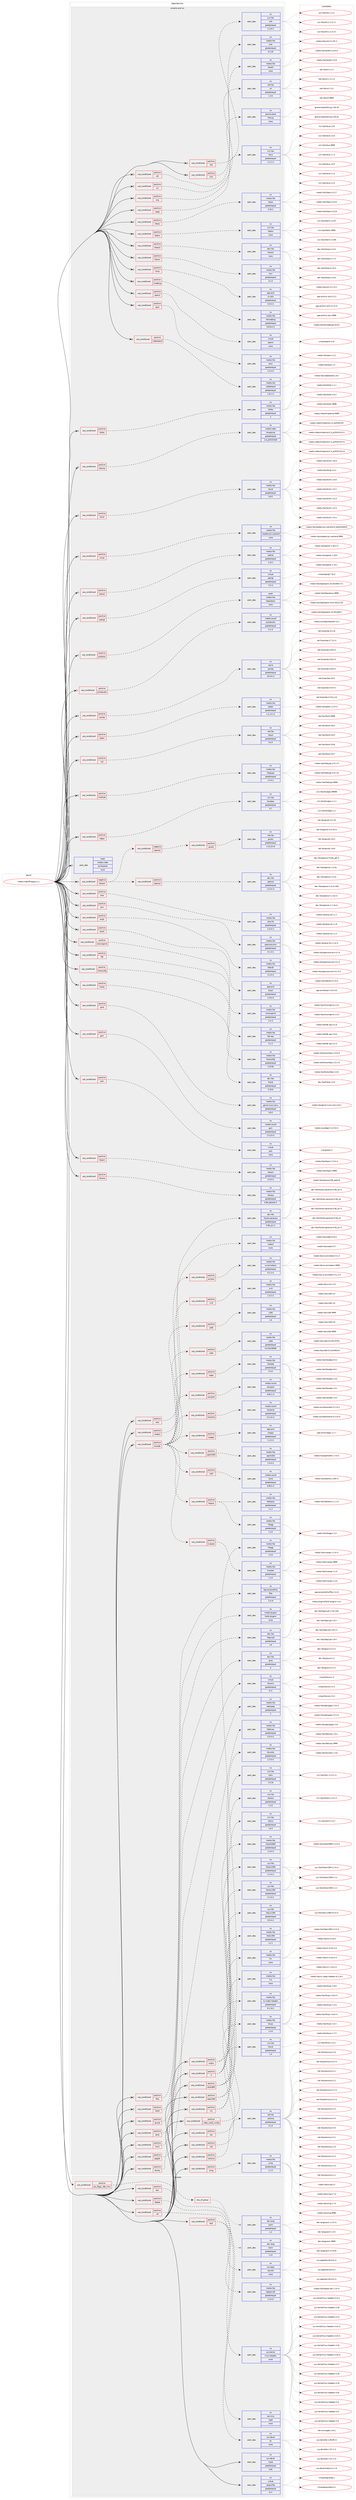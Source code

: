 digraph prolog {

# *************
# Graph options
# *************

newrank=true;
concentrate=true;
compound=true;
graph [rankdir=LR,fontname=Helvetica,fontsize=10,ranksep=1.5];#, ranksep=2.5, nodesep=0.2];
edge  [arrowhead=vee];
node  [fontname=Helvetica,fontsize=10];

# **********
# The ebuild
# **********

subgraph cluster_leftcol {
color=gray;
rank=same;
label=<<i>ebuild</i>>;
id [label="media-video/ffmpeg-4.1.1", color=red, width=4, href="../media-video/ffmpeg-4.1.1.svg"];
}

# ****************
# The dependencies
# ****************

subgraph cluster_midcol {
color=gray;
label=<<i>dependencies</i>>;
subgraph cluster_compile {
fillcolor="#eeeeee";
style=filled;
label=<<i>compile</i>>;
subgraph cond439933 {
dependency1636621 [label=<<TABLE BORDER="0" CELLBORDER="1" CELLSPACING="0" CELLPADDING="4"><TR><TD ROWSPAN="3" CELLPADDING="10">use_conditional</TD></TR><TR><TD>positive</TD></TR><TR><TD>cpu_flags_x86_mmx</TD></TR></TABLE>>, shape=none, color=red];
subgraph any25652 {
dependency1636622 [label=<<TABLE BORDER="0" CELLBORDER="1" CELLSPACING="0" CELLPADDING="4"><TR><TD CELLPADDING="10">any_of_group</TD></TR></TABLE>>, shape=none, color=red];subgraph pack1170266 {
dependency1636623 [label=<<TABLE BORDER="0" CELLBORDER="1" CELLSPACING="0" CELLPADDING="4" WIDTH="220"><TR><TD ROWSPAN="6" CELLPADDING="30">pack_dep</TD></TR><TR><TD WIDTH="110">no</TD></TR><TR><TD>dev-lang</TD></TR><TR><TD>nasm</TD></TR><TR><TD>greaterequal</TD></TR><TR><TD>2.13</TD></TR></TABLE>>, shape=none, color=blue];
}
dependency1636622:e -> dependency1636623:w [weight=20,style="dotted",arrowhead="oinv"];
subgraph pack1170267 {
dependency1636624 [label=<<TABLE BORDER="0" CELLBORDER="1" CELLSPACING="0" CELLPADDING="4" WIDTH="220"><TR><TD ROWSPAN="6" CELLPADDING="30">pack_dep</TD></TR><TR><TD WIDTH="110">no</TD></TR><TR><TD>dev-lang</TD></TR><TR><TD>yasm</TD></TR><TR><TD>greaterequal</TD></TR><TR><TD>1.3</TD></TR></TABLE>>, shape=none, color=blue];
}
dependency1636622:e -> dependency1636624:w [weight=20,style="dotted",arrowhead="oinv"];
}
dependency1636621:e -> dependency1636622:w [weight=20,style="dashed",arrowhead="vee"];
}
id:e -> dependency1636621:w [weight=20,style="solid",arrowhead="vee"];
subgraph cond439934 {
dependency1636625 [label=<<TABLE BORDER="0" CELLBORDER="1" CELLSPACING="0" CELLPADDING="4"><TR><TD ROWSPAN="3" CELLPADDING="10">use_conditional</TD></TR><TR><TD>positive</TD></TR><TR><TD>doc</TD></TR></TABLE>>, shape=none, color=red];
subgraph pack1170268 {
dependency1636626 [label=<<TABLE BORDER="0" CELLBORDER="1" CELLSPACING="0" CELLPADDING="4" WIDTH="220"><TR><TD ROWSPAN="6" CELLPADDING="30">pack_dep</TD></TR><TR><TD WIDTH="110">no</TD></TR><TR><TD>sys-apps</TD></TR><TR><TD>texinfo</TD></TR><TR><TD>none</TD></TR><TR><TD></TD></TR></TABLE>>, shape=none, color=blue];
}
dependency1636625:e -> dependency1636626:w [weight=20,style="dashed",arrowhead="vee"];
}
id:e -> dependency1636625:w [weight=20,style="solid",arrowhead="vee"];
subgraph cond439935 {
dependency1636627 [label=<<TABLE BORDER="0" CELLBORDER="1" CELLSPACING="0" CELLPADDING="4"><TR><TD ROWSPAN="3" CELLPADDING="10">use_conditional</TD></TR><TR><TD>positive</TD></TR><TR><TD>ladspa</TD></TR></TABLE>>, shape=none, color=red];
subgraph pack1170269 {
dependency1636628 [label=<<TABLE BORDER="0" CELLBORDER="1" CELLSPACING="0" CELLPADDING="4" WIDTH="220"><TR><TD ROWSPAN="6" CELLPADDING="30">pack_dep</TD></TR><TR><TD WIDTH="110">no</TD></TR><TR><TD>media-libs</TD></TR><TR><TD>ladspa-sdk</TD></TR><TR><TD>greaterequal</TD></TR><TR><TD>1.13-r2</TD></TR></TABLE>>, shape=none, color=blue];
}
dependency1636627:e -> dependency1636628:w [weight=20,style="dashed",arrowhead="vee"];
}
id:e -> dependency1636627:w [weight=20,style="solid",arrowhead="vee"];
subgraph cond439936 {
dependency1636629 [label=<<TABLE BORDER="0" CELLBORDER="1" CELLSPACING="0" CELLPADDING="4"><TR><TD ROWSPAN="3" CELLPADDING="10">use_conditional</TD></TR><TR><TD>positive</TD></TR><TR><TD>test</TD></TR></TABLE>>, shape=none, color=red];
subgraph pack1170270 {
dependency1636630 [label=<<TABLE BORDER="0" CELLBORDER="1" CELLSPACING="0" CELLPADDING="4" WIDTH="220"><TR><TD ROWSPAN="6" CELLPADDING="30">pack_dep</TD></TR><TR><TD WIDTH="110">no</TD></TR><TR><TD>net-misc</TD></TR><TR><TD>wget</TD></TR><TR><TD>none</TD></TR><TR><TD></TD></TR></TABLE>>, shape=none, color=blue];
}
dependency1636629:e -> dependency1636630:w [weight=20,style="dashed",arrowhead="vee"];
subgraph pack1170271 {
dependency1636631 [label=<<TABLE BORDER="0" CELLBORDER="1" CELLSPACING="0" CELLPADDING="4" WIDTH="220"><TR><TD ROWSPAN="6" CELLPADDING="30">pack_dep</TD></TR><TR><TD WIDTH="110">no</TD></TR><TR><TD>sys-devel</TD></TR><TR><TD>bc</TD></TR><TR><TD>none</TD></TR><TR><TD></TD></TR></TABLE>>, shape=none, color=blue];
}
dependency1636629:e -> dependency1636631:w [weight=20,style="dashed",arrowhead="vee"];
}
id:e -> dependency1636629:w [weight=20,style="solid",arrowhead="vee"];
subgraph cond439937 {
dependency1636632 [label=<<TABLE BORDER="0" CELLBORDER="1" CELLSPACING="0" CELLPADDING="4"><TR><TD ROWSPAN="3" CELLPADDING="10">use_conditional</TD></TR><TR><TD>positive</TD></TR><TR><TD>v4l</TD></TR></TABLE>>, shape=none, color=red];
subgraph pack1170272 {
dependency1636633 [label=<<TABLE BORDER="0" CELLBORDER="1" CELLSPACING="0" CELLPADDING="4" WIDTH="220"><TR><TD ROWSPAN="6" CELLPADDING="30">pack_dep</TD></TR><TR><TD WIDTH="110">no</TD></TR><TR><TD>sys-kernel</TD></TR><TR><TD>linux-headers</TD></TR><TR><TD>none</TD></TR><TR><TD></TD></TR></TABLE>>, shape=none, color=blue];
}
dependency1636632:e -> dependency1636633:w [weight=20,style="dashed",arrowhead="vee"];
}
id:e -> dependency1636632:w [weight=20,style="solid",arrowhead="vee"];
subgraph pack1170273 {
dependency1636634 [label=<<TABLE BORDER="0" CELLBORDER="1" CELLSPACING="0" CELLPADDING="4" WIDTH="220"><TR><TD ROWSPAN="6" CELLPADDING="30">pack_dep</TD></TR><TR><TD WIDTH="110">no</TD></TR><TR><TD>sys-devel</TD></TR><TR><TD>make</TD></TR><TR><TD>greaterequal</TD></TR><TR><TD>3.81</TD></TR></TABLE>>, shape=none, color=blue];
}
id:e -> dependency1636634:w [weight=20,style="solid",arrowhead="vee"];
subgraph pack1170274 {
dependency1636635 [label=<<TABLE BORDER="0" CELLBORDER="1" CELLSPACING="0" CELLPADDING="4" WIDTH="220"><TR><TD ROWSPAN="6" CELLPADDING="30">pack_dep</TD></TR><TR><TD WIDTH="110">no</TD></TR><TR><TD>virtual</TD></TR><TR><TD>pkgconfig</TD></TR><TR><TD>greaterequal</TD></TR><TR><TD>0-r1</TD></TR></TABLE>>, shape=none, color=blue];
}
id:e -> dependency1636635:w [weight=20,style="solid",arrowhead="vee"];
}
subgraph cluster_compileandrun {
fillcolor="#eeeeee";
style=filled;
label=<<i>compile and run</i>>;
subgraph cond439938 {
dependency1636636 [label=<<TABLE BORDER="0" CELLBORDER="1" CELLSPACING="0" CELLPADDING="4"><TR><TD ROWSPAN="3" CELLPADDING="10">use_conditional</TD></TR><TR><TD>negative</TD></TR><TR><TD>libressl</TD></TR></TABLE>>, shape=none, color=red];
subgraph cond439939 {
dependency1636637 [label=<<TABLE BORDER="0" CELLBORDER="1" CELLSPACING="0" CELLPADDING="4"><TR><TD ROWSPAN="3" CELLPADDING="10">use_conditional</TD></TR><TR><TD>positive</TD></TR><TR><TD>openssl</TD></TR></TABLE>>, shape=none, color=red];
subgraph pack1170275 {
dependency1636638 [label=<<TABLE BORDER="0" CELLBORDER="1" CELLSPACING="0" CELLPADDING="4" WIDTH="220"><TR><TD ROWSPAN="6" CELLPADDING="30">pack_dep</TD></TR><TR><TD WIDTH="110">no</TD></TR><TR><TD>dev-libs</TD></TR><TR><TD>openssl</TD></TR><TR><TD>greaterequal</TD></TR><TR><TD>1.0.1h-r2</TD></TR></TABLE>>, shape=none, color=blue];
}
dependency1636637:e -> dependency1636638:w [weight=20,style="dashed",arrowhead="vee"];
}
dependency1636636:e -> dependency1636637:w [weight=20,style="dashed",arrowhead="vee"];
subgraph cond439940 {
dependency1636639 [label=<<TABLE BORDER="0" CELLBORDER="1" CELLSPACING="0" CELLPADDING="4"><TR><TD ROWSPAN="3" CELLPADDING="10">use_conditional</TD></TR><TR><TD>negative</TD></TR><TR><TD>openssl</TD></TR></TABLE>>, shape=none, color=red];
subgraph cond439941 {
dependency1636640 [label=<<TABLE BORDER="0" CELLBORDER="1" CELLSPACING="0" CELLPADDING="4"><TR><TD ROWSPAN="3" CELLPADDING="10">use_conditional</TD></TR><TR><TD>positive</TD></TR><TR><TD>gnutls</TD></TR></TABLE>>, shape=none, color=red];
subgraph pack1170276 {
dependency1636641 [label=<<TABLE BORDER="0" CELLBORDER="1" CELLSPACING="0" CELLPADDING="4" WIDTH="220"><TR><TD ROWSPAN="6" CELLPADDING="30">pack_dep</TD></TR><TR><TD WIDTH="110">no</TD></TR><TR><TD>net-libs</TD></TR><TR><TD>gnutls</TD></TR><TR><TD>greaterequal</TD></TR><TR><TD>2.12.23-r6</TD></TR></TABLE>>, shape=none, color=blue];
}
dependency1636640:e -> dependency1636641:w [weight=20,style="dashed",arrowhead="vee"];
}
dependency1636639:e -> dependency1636640:w [weight=20,style="dashed",arrowhead="vee"];
}
dependency1636636:e -> dependency1636639:w [weight=20,style="dashed",arrowhead="vee"];
}
id:e -> dependency1636636:w [weight=20,style="solid",arrowhead="odotvee"];
subgraph cond439942 {
dependency1636642 [label=<<TABLE BORDER="0" CELLBORDER="1" CELLSPACING="0" CELLPADDING="4"><TR><TD ROWSPAN="3" CELLPADDING="10">use_conditional</TD></TR><TR><TD>positive</TD></TR><TR><TD>X</TD></TR></TABLE>>, shape=none, color=red];
subgraph pack1170277 {
dependency1636643 [label=<<TABLE BORDER="0" CELLBORDER="1" CELLSPACING="0" CELLPADDING="4" WIDTH="220"><TR><TD ROWSPAN="6" CELLPADDING="30">pack_dep</TD></TR><TR><TD WIDTH="110">no</TD></TR><TR><TD>x11-libs</TD></TR><TR><TD>libX11</TD></TR><TR><TD>greaterequal</TD></TR><TR><TD>1.6.2</TD></TR></TABLE>>, shape=none, color=blue];
}
dependency1636642:e -> dependency1636643:w [weight=20,style="dashed",arrowhead="vee"];
subgraph pack1170278 {
dependency1636644 [label=<<TABLE BORDER="0" CELLBORDER="1" CELLSPACING="0" CELLPADDING="4" WIDTH="220"><TR><TD ROWSPAN="6" CELLPADDING="30">pack_dep</TD></TR><TR><TD WIDTH="110">no</TD></TR><TR><TD>x11-libs</TD></TR><TR><TD>libXext</TD></TR><TR><TD>greaterequal</TD></TR><TR><TD>1.3.2</TD></TR></TABLE>>, shape=none, color=blue];
}
dependency1636642:e -> dependency1636644:w [weight=20,style="dashed",arrowhead="vee"];
subgraph pack1170279 {
dependency1636645 [label=<<TABLE BORDER="0" CELLBORDER="1" CELLSPACING="0" CELLPADDING="4" WIDTH="220"><TR><TD ROWSPAN="6" CELLPADDING="30">pack_dep</TD></TR><TR><TD WIDTH="110">no</TD></TR><TR><TD>x11-libs</TD></TR><TR><TD>libXv</TD></TR><TR><TD>greaterequal</TD></TR><TR><TD>1.0.10</TD></TR></TABLE>>, shape=none, color=blue];
}
dependency1636642:e -> dependency1636645:w [weight=20,style="dashed",arrowhead="vee"];
}
id:e -> dependency1636642:w [weight=20,style="solid",arrowhead="odotvee"];
subgraph cond439943 {
dependency1636646 [label=<<TABLE BORDER="0" CELLBORDER="1" CELLSPACING="0" CELLPADDING="4"><TR><TD ROWSPAN="3" CELLPADDING="10">use_conditional</TD></TR><TR><TD>positive</TD></TR><TR><TD>alsa</TD></TR></TABLE>>, shape=none, color=red];
subgraph pack1170280 {
dependency1636647 [label=<<TABLE BORDER="0" CELLBORDER="1" CELLSPACING="0" CELLPADDING="4" WIDTH="220"><TR><TD ROWSPAN="6" CELLPADDING="30">pack_dep</TD></TR><TR><TD WIDTH="110">no</TD></TR><TR><TD>media-libs</TD></TR><TR><TD>alsa-lib</TD></TR><TR><TD>greaterequal</TD></TR><TR><TD>1.0.27.2</TD></TR></TABLE>>, shape=none, color=blue];
}
dependency1636646:e -> dependency1636647:w [weight=20,style="dashed",arrowhead="vee"];
}
id:e -> dependency1636646:w [weight=20,style="solid",arrowhead="odotvee"];
subgraph cond439944 {
dependency1636648 [label=<<TABLE BORDER="0" CELLBORDER="1" CELLSPACING="0" CELLPADDING="4"><TR><TD ROWSPAN="3" CELLPADDING="10">use_conditional</TD></TR><TR><TD>positive</TD></TR><TR><TD>amr</TD></TR></TABLE>>, shape=none, color=red];
subgraph pack1170281 {
dependency1636649 [label=<<TABLE BORDER="0" CELLBORDER="1" CELLSPACING="0" CELLPADDING="4" WIDTH="220"><TR><TD ROWSPAN="6" CELLPADDING="30">pack_dep</TD></TR><TR><TD WIDTH="110">no</TD></TR><TR><TD>media-libs</TD></TR><TR><TD>opencore-amr</TD></TR><TR><TD>greaterequal</TD></TR><TR><TD>0.1.3-r1</TD></TR></TABLE>>, shape=none, color=blue];
}
dependency1636648:e -> dependency1636649:w [weight=20,style="dashed",arrowhead="vee"];
}
id:e -> dependency1636648:w [weight=20,style="solid",arrowhead="odotvee"];
subgraph cond439945 {
dependency1636650 [label=<<TABLE BORDER="0" CELLBORDER="1" CELLSPACING="0" CELLPADDING="4"><TR><TD ROWSPAN="3" CELLPADDING="10">use_conditional</TD></TR><TR><TD>positive</TD></TR><TR><TD>bluray</TD></TR></TABLE>>, shape=none, color=red];
subgraph pack1170282 {
dependency1636651 [label=<<TABLE BORDER="0" CELLBORDER="1" CELLSPACING="0" CELLPADDING="4" WIDTH="220"><TR><TD ROWSPAN="6" CELLPADDING="30">pack_dep</TD></TR><TR><TD WIDTH="110">no</TD></TR><TR><TD>media-libs</TD></TR><TR><TD>libbluray</TD></TR><TR><TD>greaterequal</TD></TR><TR><TD>0.3.0-r1</TD></TR></TABLE>>, shape=none, color=blue];
}
dependency1636650:e -> dependency1636651:w [weight=20,style="dashed",arrowhead="vee"];
}
id:e -> dependency1636650:w [weight=20,style="solid",arrowhead="odotvee"];
subgraph cond439946 {
dependency1636652 [label=<<TABLE BORDER="0" CELLBORDER="1" CELLSPACING="0" CELLPADDING="4"><TR><TD ROWSPAN="3" CELLPADDING="10">use_conditional</TD></TR><TR><TD>positive</TD></TR><TR><TD>bs2b</TD></TR></TABLE>>, shape=none, color=red];
subgraph pack1170283 {
dependency1636653 [label=<<TABLE BORDER="0" CELLBORDER="1" CELLSPACING="0" CELLPADDING="4" WIDTH="220"><TR><TD ROWSPAN="6" CELLPADDING="30">pack_dep</TD></TR><TR><TD WIDTH="110">no</TD></TR><TR><TD>media-libs</TD></TR><TR><TD>libbs2b</TD></TR><TR><TD>greaterequal</TD></TR><TR><TD>3.1.0-r1</TD></TR></TABLE>>, shape=none, color=blue];
}
dependency1636652:e -> dependency1636653:w [weight=20,style="dashed",arrowhead="vee"];
}
id:e -> dependency1636652:w [weight=20,style="solid",arrowhead="odotvee"];
subgraph cond439947 {
dependency1636654 [label=<<TABLE BORDER="0" CELLBORDER="1" CELLSPACING="0" CELLPADDING="4"><TR><TD ROWSPAN="3" CELLPADDING="10">use_conditional</TD></TR><TR><TD>positive</TD></TR><TR><TD>bzip2</TD></TR></TABLE>>, shape=none, color=red];
subgraph pack1170284 {
dependency1636655 [label=<<TABLE BORDER="0" CELLBORDER="1" CELLSPACING="0" CELLPADDING="4" WIDTH="220"><TR><TD ROWSPAN="6" CELLPADDING="30">pack_dep</TD></TR><TR><TD WIDTH="110">no</TD></TR><TR><TD>app-arch</TD></TR><TR><TD>bzip2</TD></TR><TR><TD>greaterequal</TD></TR><TR><TD>1.0.6-r4</TD></TR></TABLE>>, shape=none, color=blue];
}
dependency1636654:e -> dependency1636655:w [weight=20,style="dashed",arrowhead="vee"];
}
id:e -> dependency1636654:w [weight=20,style="solid",arrowhead="odotvee"];
subgraph cond439948 {
dependency1636656 [label=<<TABLE BORDER="0" CELLBORDER="1" CELLSPACING="0" CELLPADDING="4"><TR><TD ROWSPAN="3" CELLPADDING="10">use_conditional</TD></TR><TR><TD>positive</TD></TR><TR><TD>cdio</TD></TR></TABLE>>, shape=none, color=red];
subgraph pack1170285 {
dependency1636657 [label=<<TABLE BORDER="0" CELLBORDER="1" CELLSPACING="0" CELLPADDING="4" WIDTH="220"><TR><TD ROWSPAN="6" CELLPADDING="30">pack_dep</TD></TR><TR><TD WIDTH="110">no</TD></TR><TR><TD>dev-libs</TD></TR><TR><TD>libcdio-paranoia</TD></TR><TR><TD>greaterequal</TD></TR><TR><TD>0.90_p1-r1</TD></TR></TABLE>>, shape=none, color=blue];
}
dependency1636656:e -> dependency1636657:w [weight=20,style="dashed",arrowhead="vee"];
}
id:e -> dependency1636656:w [weight=20,style="solid",arrowhead="odotvee"];
subgraph cond439949 {
dependency1636658 [label=<<TABLE BORDER="0" CELLBORDER="1" CELLSPACING="0" CELLPADDING="4"><TR><TD ROWSPAN="3" CELLPADDING="10">use_conditional</TD></TR><TR><TD>positive</TD></TR><TR><TD>chromaprint</TD></TR></TABLE>>, shape=none, color=red];
subgraph pack1170286 {
dependency1636659 [label=<<TABLE BORDER="0" CELLBORDER="1" CELLSPACING="0" CELLPADDING="4" WIDTH="220"><TR><TD ROWSPAN="6" CELLPADDING="30">pack_dep</TD></TR><TR><TD WIDTH="110">no</TD></TR><TR><TD>media-libs</TD></TR><TR><TD>chromaprint</TD></TR><TR><TD>greaterequal</TD></TR><TR><TD>1.2-r1</TD></TR></TABLE>>, shape=none, color=blue];
}
dependency1636658:e -> dependency1636659:w [weight=20,style="dashed",arrowhead="vee"];
}
id:e -> dependency1636658:w [weight=20,style="solid",arrowhead="odotvee"];
subgraph cond439950 {
dependency1636660 [label=<<TABLE BORDER="0" CELLBORDER="1" CELLSPACING="0" CELLPADDING="4"><TR><TD ROWSPAN="3" CELLPADDING="10">use_conditional</TD></TR><TR><TD>positive</TD></TR><TR><TD>codec2</TD></TR></TABLE>>, shape=none, color=red];
subgraph pack1170287 {
dependency1636661 [label=<<TABLE BORDER="0" CELLBORDER="1" CELLSPACING="0" CELLPADDING="4" WIDTH="220"><TR><TD ROWSPAN="6" CELLPADDING="30">pack_dep</TD></TR><TR><TD WIDTH="110">no</TD></TR><TR><TD>media-libs</TD></TR><TR><TD>codec2</TD></TR><TR><TD>none</TD></TR><TR><TD></TD></TR></TABLE>>, shape=none, color=blue];
}
dependency1636660:e -> dependency1636661:w [weight=20,style="dashed",arrowhead="vee"];
}
id:e -> dependency1636660:w [weight=20,style="solid",arrowhead="odotvee"];
subgraph cond439951 {
dependency1636662 [label=<<TABLE BORDER="0" CELLBORDER="1" CELLSPACING="0" CELLPADDING="4"><TR><TD ROWSPAN="3" CELLPADDING="10">use_conditional</TD></TR><TR><TD>positive</TD></TR><TR><TD>encode</TD></TR></TABLE>>, shape=none, color=red];
subgraph cond439952 {
dependency1636663 [label=<<TABLE BORDER="0" CELLBORDER="1" CELLSPACING="0" CELLPADDING="4"><TR><TD ROWSPAN="3" CELLPADDING="10">use_conditional</TD></TR><TR><TD>positive</TD></TR><TR><TD>amrenc</TD></TR></TABLE>>, shape=none, color=red];
subgraph pack1170288 {
dependency1636664 [label=<<TABLE BORDER="0" CELLBORDER="1" CELLSPACING="0" CELLPADDING="4" WIDTH="220"><TR><TD ROWSPAN="6" CELLPADDING="30">pack_dep</TD></TR><TR><TD WIDTH="110">no</TD></TR><TR><TD>media-libs</TD></TR><TR><TD>vo-amrwbenc</TD></TR><TR><TD>greaterequal</TD></TR><TR><TD>0.1.2-r1</TD></TR></TABLE>>, shape=none, color=blue];
}
dependency1636663:e -> dependency1636664:w [weight=20,style="dashed",arrowhead="vee"];
}
dependency1636662:e -> dependency1636663:w [weight=20,style="dashed",arrowhead="vee"];
subgraph cond439953 {
dependency1636665 [label=<<TABLE BORDER="0" CELLBORDER="1" CELLSPACING="0" CELLPADDING="4"><TR><TD ROWSPAN="3" CELLPADDING="10">use_conditional</TD></TR><TR><TD>positive</TD></TR><TR><TD>kvazaar</TD></TR></TABLE>>, shape=none, color=red];
subgraph pack1170289 {
dependency1636666 [label=<<TABLE BORDER="0" CELLBORDER="1" CELLSPACING="0" CELLPADDING="4" WIDTH="220"><TR><TD ROWSPAN="6" CELLPADDING="30">pack_dep</TD></TR><TR><TD WIDTH="110">no</TD></TR><TR><TD>media-libs</TD></TR><TR><TD>kvazaar</TD></TR><TR><TD>greaterequal</TD></TR><TR><TD>1.2.0</TD></TR></TABLE>>, shape=none, color=blue];
}
dependency1636665:e -> dependency1636666:w [weight=20,style="dashed",arrowhead="vee"];
}
dependency1636662:e -> dependency1636665:w [weight=20,style="dashed",arrowhead="vee"];
subgraph cond439954 {
dependency1636667 [label=<<TABLE BORDER="0" CELLBORDER="1" CELLSPACING="0" CELLPADDING="4"><TR><TD ROWSPAN="3" CELLPADDING="10">use_conditional</TD></TR><TR><TD>positive</TD></TR><TR><TD>mp3</TD></TR></TABLE>>, shape=none, color=red];
subgraph pack1170290 {
dependency1636668 [label=<<TABLE BORDER="0" CELLBORDER="1" CELLSPACING="0" CELLPADDING="4" WIDTH="220"><TR><TD ROWSPAN="6" CELLPADDING="30">pack_dep</TD></TR><TR><TD WIDTH="110">no</TD></TR><TR><TD>media-sound</TD></TR><TR><TD>lame</TD></TR><TR><TD>greaterequal</TD></TR><TR><TD>3.99.5-r1</TD></TR></TABLE>>, shape=none, color=blue];
}
dependency1636667:e -> dependency1636668:w [weight=20,style="dashed",arrowhead="vee"];
}
dependency1636662:e -> dependency1636667:w [weight=20,style="dashed",arrowhead="vee"];
subgraph cond439955 {
dependency1636669 [label=<<TABLE BORDER="0" CELLBORDER="1" CELLSPACING="0" CELLPADDING="4"><TR><TD ROWSPAN="3" CELLPADDING="10">use_conditional</TD></TR><TR><TD>positive</TD></TR><TR><TD>openh264</TD></TR></TABLE>>, shape=none, color=red];
subgraph pack1170291 {
dependency1636670 [label=<<TABLE BORDER="0" CELLBORDER="1" CELLSPACING="0" CELLPADDING="4" WIDTH="220"><TR><TD ROWSPAN="6" CELLPADDING="30">pack_dep</TD></TR><TR><TD WIDTH="110">no</TD></TR><TR><TD>media-libs</TD></TR><TR><TD>openh264</TD></TR><TR><TD>greaterequal</TD></TR><TR><TD>1.4.0-r1</TD></TR></TABLE>>, shape=none, color=blue];
}
dependency1636669:e -> dependency1636670:w [weight=20,style="dashed",arrowhead="vee"];
}
dependency1636662:e -> dependency1636669:w [weight=20,style="dashed",arrowhead="vee"];
subgraph cond439956 {
dependency1636671 [label=<<TABLE BORDER="0" CELLBORDER="1" CELLSPACING="0" CELLPADDING="4"><TR><TD ROWSPAN="3" CELLPADDING="10">use_conditional</TD></TR><TR><TD>positive</TD></TR><TR><TD>snappy</TD></TR></TABLE>>, shape=none, color=red];
subgraph pack1170292 {
dependency1636672 [label=<<TABLE BORDER="0" CELLBORDER="1" CELLSPACING="0" CELLPADDING="4" WIDTH="220"><TR><TD ROWSPAN="6" CELLPADDING="30">pack_dep</TD></TR><TR><TD WIDTH="110">no</TD></TR><TR><TD>app-arch</TD></TR><TR><TD>snappy</TD></TR><TR><TD>greaterequal</TD></TR><TR><TD>1.1.2-r1</TD></TR></TABLE>>, shape=none, color=blue];
}
dependency1636671:e -> dependency1636672:w [weight=20,style="dashed",arrowhead="vee"];
}
dependency1636662:e -> dependency1636671:w [weight=20,style="dashed",arrowhead="vee"];
subgraph cond439957 {
dependency1636673 [label=<<TABLE BORDER="0" CELLBORDER="1" CELLSPACING="0" CELLPADDING="4"><TR><TD ROWSPAN="3" CELLPADDING="10">use_conditional</TD></TR><TR><TD>positive</TD></TR><TR><TD>theora</TD></TR></TABLE>>, shape=none, color=red];
subgraph pack1170293 {
dependency1636674 [label=<<TABLE BORDER="0" CELLBORDER="1" CELLSPACING="0" CELLPADDING="4" WIDTH="220"><TR><TD ROWSPAN="6" CELLPADDING="30">pack_dep</TD></TR><TR><TD WIDTH="110">no</TD></TR><TR><TD>media-libs</TD></TR><TR><TD>libtheora</TD></TR><TR><TD>greaterequal</TD></TR><TR><TD>1.1.1</TD></TR></TABLE>>, shape=none, color=blue];
}
dependency1636673:e -> dependency1636674:w [weight=20,style="dashed",arrowhead="vee"];
subgraph pack1170294 {
dependency1636675 [label=<<TABLE BORDER="0" CELLBORDER="1" CELLSPACING="0" CELLPADDING="4" WIDTH="220"><TR><TD ROWSPAN="6" CELLPADDING="30">pack_dep</TD></TR><TR><TD WIDTH="110">no</TD></TR><TR><TD>media-libs</TD></TR><TR><TD>libogg</TD></TR><TR><TD>greaterequal</TD></TR><TR><TD>1.3.0</TD></TR></TABLE>>, shape=none, color=blue];
}
dependency1636673:e -> dependency1636675:w [weight=20,style="dashed",arrowhead="vee"];
}
dependency1636662:e -> dependency1636673:w [weight=20,style="dashed",arrowhead="vee"];
subgraph cond439958 {
dependency1636676 [label=<<TABLE BORDER="0" CELLBORDER="1" CELLSPACING="0" CELLPADDING="4"><TR><TD ROWSPAN="3" CELLPADDING="10">use_conditional</TD></TR><TR><TD>positive</TD></TR><TR><TD>twolame</TD></TR></TABLE>>, shape=none, color=red];
subgraph pack1170295 {
dependency1636677 [label=<<TABLE BORDER="0" CELLBORDER="1" CELLSPACING="0" CELLPADDING="4" WIDTH="220"><TR><TD ROWSPAN="6" CELLPADDING="30">pack_dep</TD></TR><TR><TD WIDTH="110">no</TD></TR><TR><TD>media-sound</TD></TR><TR><TD>twolame</TD></TR><TR><TD>greaterequal</TD></TR><TR><TD>0.3.13-r1</TD></TR></TABLE>>, shape=none, color=blue];
}
dependency1636676:e -> dependency1636677:w [weight=20,style="dashed",arrowhead="vee"];
}
dependency1636662:e -> dependency1636676:w [weight=20,style="dashed",arrowhead="vee"];
subgraph cond439959 {
dependency1636678 [label=<<TABLE BORDER="0" CELLBORDER="1" CELLSPACING="0" CELLPADDING="4"><TR><TD ROWSPAN="3" CELLPADDING="10">use_conditional</TD></TR><TR><TD>positive</TD></TR><TR><TD>wavpack</TD></TR></TABLE>>, shape=none, color=red];
subgraph pack1170296 {
dependency1636679 [label=<<TABLE BORDER="0" CELLBORDER="1" CELLSPACING="0" CELLPADDING="4" WIDTH="220"><TR><TD ROWSPAN="6" CELLPADDING="30">pack_dep</TD></TR><TR><TD WIDTH="110">no</TD></TR><TR><TD>media-sound</TD></TR><TR><TD>wavpack</TD></TR><TR><TD>greaterequal</TD></TR><TR><TD>4.60.1-r1</TD></TR></TABLE>>, shape=none, color=blue];
}
dependency1636678:e -> dependency1636679:w [weight=20,style="dashed",arrowhead="vee"];
}
dependency1636662:e -> dependency1636678:w [weight=20,style="dashed",arrowhead="vee"];
subgraph cond439960 {
dependency1636680 [label=<<TABLE BORDER="0" CELLBORDER="1" CELLSPACING="0" CELLPADDING="4"><TR><TD ROWSPAN="3" CELLPADDING="10">use_conditional</TD></TR><TR><TD>positive</TD></TR><TR><TD>webp</TD></TR></TABLE>>, shape=none, color=red];
subgraph pack1170297 {
dependency1636681 [label=<<TABLE BORDER="0" CELLBORDER="1" CELLSPACING="0" CELLPADDING="4" WIDTH="220"><TR><TD ROWSPAN="6" CELLPADDING="30">pack_dep</TD></TR><TR><TD WIDTH="110">no</TD></TR><TR><TD>media-libs</TD></TR><TR><TD>libwebp</TD></TR><TR><TD>greaterequal</TD></TR><TR><TD>0.3.0</TD></TR></TABLE>>, shape=none, color=blue];
}
dependency1636680:e -> dependency1636681:w [weight=20,style="dashed",arrowhead="vee"];
}
dependency1636662:e -> dependency1636680:w [weight=20,style="dashed",arrowhead="vee"];
subgraph cond439961 {
dependency1636682 [label=<<TABLE BORDER="0" CELLBORDER="1" CELLSPACING="0" CELLPADDING="4"><TR><TD ROWSPAN="3" CELLPADDING="10">use_conditional</TD></TR><TR><TD>positive</TD></TR><TR><TD>x264</TD></TR></TABLE>>, shape=none, color=red];
subgraph pack1170298 {
dependency1636683 [label=<<TABLE BORDER="0" CELLBORDER="1" CELLSPACING="0" CELLPADDING="4" WIDTH="220"><TR><TD ROWSPAN="6" CELLPADDING="30">pack_dep</TD></TR><TR><TD WIDTH="110">no</TD></TR><TR><TD>media-libs</TD></TR><TR><TD>x264</TD></TR><TR><TD>greaterequal</TD></TR><TR><TD>0.0.20130506</TD></TR></TABLE>>, shape=none, color=blue];
}
dependency1636682:e -> dependency1636683:w [weight=20,style="dashed",arrowhead="vee"];
}
dependency1636662:e -> dependency1636682:w [weight=20,style="dashed",arrowhead="vee"];
subgraph cond439962 {
dependency1636684 [label=<<TABLE BORDER="0" CELLBORDER="1" CELLSPACING="0" CELLPADDING="4"><TR><TD ROWSPAN="3" CELLPADDING="10">use_conditional</TD></TR><TR><TD>positive</TD></TR><TR><TD>x265</TD></TR></TABLE>>, shape=none, color=red];
subgraph pack1170299 {
dependency1636685 [label=<<TABLE BORDER="0" CELLBORDER="1" CELLSPACING="0" CELLPADDING="4" WIDTH="220"><TR><TD ROWSPAN="6" CELLPADDING="30">pack_dep</TD></TR><TR><TD WIDTH="110">no</TD></TR><TR><TD>media-libs</TD></TR><TR><TD>x265</TD></TR><TR><TD>greaterequal</TD></TR><TR><TD>1.6</TD></TR></TABLE>>, shape=none, color=blue];
}
dependency1636684:e -> dependency1636685:w [weight=20,style="dashed",arrowhead="vee"];
}
dependency1636662:e -> dependency1636684:w [weight=20,style="dashed",arrowhead="vee"];
subgraph cond439963 {
dependency1636686 [label=<<TABLE BORDER="0" CELLBORDER="1" CELLSPACING="0" CELLPADDING="4"><TR><TD ROWSPAN="3" CELLPADDING="10">use_conditional</TD></TR><TR><TD>positive</TD></TR><TR><TD>xvid</TD></TR></TABLE>>, shape=none, color=red];
subgraph pack1170300 {
dependency1636687 [label=<<TABLE BORDER="0" CELLBORDER="1" CELLSPACING="0" CELLPADDING="4" WIDTH="220"><TR><TD ROWSPAN="6" CELLPADDING="30">pack_dep</TD></TR><TR><TD WIDTH="110">no</TD></TR><TR><TD>media-libs</TD></TR><TR><TD>xvid</TD></TR><TR><TD>greaterequal</TD></TR><TR><TD>1.3.2-r1</TD></TR></TABLE>>, shape=none, color=blue];
}
dependency1636686:e -> dependency1636687:w [weight=20,style="dashed",arrowhead="vee"];
}
dependency1636662:e -> dependency1636686:w [weight=20,style="dashed",arrowhead="vee"];
}
id:e -> dependency1636662:w [weight=20,style="solid",arrowhead="odotvee"];
subgraph cond439964 {
dependency1636688 [label=<<TABLE BORDER="0" CELLBORDER="1" CELLSPACING="0" CELLPADDING="4"><TR><TD ROWSPAN="3" CELLPADDING="10">use_conditional</TD></TR><TR><TD>positive</TD></TR><TR><TD>fdk</TD></TR></TABLE>>, shape=none, color=red];
subgraph pack1170301 {
dependency1636689 [label=<<TABLE BORDER="0" CELLBORDER="1" CELLSPACING="0" CELLPADDING="4" WIDTH="220"><TR><TD ROWSPAN="6" CELLPADDING="30">pack_dep</TD></TR><TR><TD WIDTH="110">no</TD></TR><TR><TD>media-libs</TD></TR><TR><TD>fdk-aac</TD></TR><TR><TD>greaterequal</TD></TR><TR><TD>0.1.3</TD></TR></TABLE>>, shape=none, color=blue];
}
dependency1636688:e -> dependency1636689:w [weight=20,style="dashed",arrowhead="vee"];
}
id:e -> dependency1636688:w [weight=20,style="solid",arrowhead="odotvee"];
subgraph cond439965 {
dependency1636690 [label=<<TABLE BORDER="0" CELLBORDER="1" CELLSPACING="0" CELLPADDING="4"><TR><TD ROWSPAN="3" CELLPADDING="10">use_conditional</TD></TR><TR><TD>positive</TD></TR><TR><TD>flite</TD></TR></TABLE>>, shape=none, color=red];
subgraph pack1170302 {
dependency1636691 [label=<<TABLE BORDER="0" CELLBORDER="1" CELLSPACING="0" CELLPADDING="4" WIDTH="220"><TR><TD ROWSPAN="6" CELLPADDING="30">pack_dep</TD></TR><TR><TD WIDTH="110">no</TD></TR><TR><TD>app-accessibility</TD></TR><TR><TD>flite</TD></TR><TR><TD>greaterequal</TD></TR><TR><TD>1.4-r4</TD></TR></TABLE>>, shape=none, color=blue];
}
dependency1636690:e -> dependency1636691:w [weight=20,style="dashed",arrowhead="vee"];
}
id:e -> dependency1636690:w [weight=20,style="solid",arrowhead="odotvee"];
subgraph cond439966 {
dependency1636692 [label=<<TABLE BORDER="0" CELLBORDER="1" CELLSPACING="0" CELLPADDING="4"><TR><TD ROWSPAN="3" CELLPADDING="10">use_conditional</TD></TR><TR><TD>positive</TD></TR><TR><TD>fontconfig</TD></TR></TABLE>>, shape=none, color=red];
subgraph pack1170303 {
dependency1636693 [label=<<TABLE BORDER="0" CELLBORDER="1" CELLSPACING="0" CELLPADDING="4" WIDTH="220"><TR><TD ROWSPAN="6" CELLPADDING="30">pack_dep</TD></TR><TR><TD WIDTH="110">no</TD></TR><TR><TD>media-libs</TD></TR><TR><TD>fontconfig</TD></TR><TR><TD>greaterequal</TD></TR><TR><TD>2.10.92</TD></TR></TABLE>>, shape=none, color=blue];
}
dependency1636692:e -> dependency1636693:w [weight=20,style="dashed",arrowhead="vee"];
}
id:e -> dependency1636692:w [weight=20,style="solid",arrowhead="odotvee"];
subgraph cond439967 {
dependency1636694 [label=<<TABLE BORDER="0" CELLBORDER="1" CELLSPACING="0" CELLPADDING="4"><TR><TD ROWSPAN="3" CELLPADDING="10">use_conditional</TD></TR><TR><TD>positive</TD></TR><TR><TD>frei0r</TD></TR></TABLE>>, shape=none, color=red];
subgraph pack1170304 {
dependency1636695 [label=<<TABLE BORDER="0" CELLBORDER="1" CELLSPACING="0" CELLPADDING="4" WIDTH="220"><TR><TD ROWSPAN="6" CELLPADDING="30">pack_dep</TD></TR><TR><TD WIDTH="110">no</TD></TR><TR><TD>media-plugins</TD></TR><TR><TD>frei0r-plugins</TD></TR><TR><TD>none</TD></TR><TR><TD></TD></TR></TABLE>>, shape=none, color=blue];
}
dependency1636694:e -> dependency1636695:w [weight=20,style="dashed",arrowhead="vee"];
}
id:e -> dependency1636694:w [weight=20,style="solid",arrowhead="odotvee"];
subgraph cond439968 {
dependency1636696 [label=<<TABLE BORDER="0" CELLBORDER="1" CELLSPACING="0" CELLPADDING="4"><TR><TD ROWSPAN="3" CELLPADDING="10">use_conditional</TD></TR><TR><TD>positive</TD></TR><TR><TD>fribidi</TD></TR></TABLE>>, shape=none, color=red];
subgraph pack1170305 {
dependency1636697 [label=<<TABLE BORDER="0" CELLBORDER="1" CELLSPACING="0" CELLPADDING="4" WIDTH="220"><TR><TD ROWSPAN="6" CELLPADDING="30">pack_dep</TD></TR><TR><TD WIDTH="110">no</TD></TR><TR><TD>dev-libs</TD></TR><TR><TD>fribidi</TD></TR><TR><TD>greaterequal</TD></TR><TR><TD>0.19.6</TD></TR></TABLE>>, shape=none, color=blue];
}
dependency1636696:e -> dependency1636697:w [weight=20,style="dashed",arrowhead="vee"];
}
id:e -> dependency1636696:w [weight=20,style="solid",arrowhead="odotvee"];
subgraph cond439969 {
dependency1636698 [label=<<TABLE BORDER="0" CELLBORDER="1" CELLSPACING="0" CELLPADDING="4"><TR><TD ROWSPAN="3" CELLPADDING="10">use_conditional</TD></TR><TR><TD>positive</TD></TR><TR><TD>gcrypt</TD></TR></TABLE>>, shape=none, color=red];
subgraph pack1170306 {
dependency1636699 [label=<<TABLE BORDER="0" CELLBORDER="1" CELLSPACING="0" CELLPADDING="4" WIDTH="220"><TR><TD ROWSPAN="6" CELLPADDING="30">pack_dep</TD></TR><TR><TD WIDTH="110">no</TD></TR><TR><TD>dev-libs</TD></TR><TR><TD>libgcrypt</TD></TR><TR><TD>greaterequal</TD></TR><TR><TD>1.6</TD></TR></TABLE>>, shape=none, color=blue];
}
dependency1636698:e -> dependency1636699:w [weight=20,style="dashed",arrowhead="vee"];
}
id:e -> dependency1636698:w [weight=20,style="solid",arrowhead="odotvee"];
subgraph cond439970 {
dependency1636700 [label=<<TABLE BORDER="0" CELLBORDER="1" CELLSPACING="0" CELLPADDING="4"><TR><TD ROWSPAN="3" CELLPADDING="10">use_conditional</TD></TR><TR><TD>positive</TD></TR><TR><TD>gme</TD></TR></TABLE>>, shape=none, color=red];
subgraph pack1170307 {
dependency1636701 [label=<<TABLE BORDER="0" CELLBORDER="1" CELLSPACING="0" CELLPADDING="4" WIDTH="220"><TR><TD ROWSPAN="6" CELLPADDING="30">pack_dep</TD></TR><TR><TD WIDTH="110">no</TD></TR><TR><TD>media-libs</TD></TR><TR><TD>game-music-emu</TD></TR><TR><TD>greaterequal</TD></TR><TR><TD>0.6.0</TD></TR></TABLE>>, shape=none, color=blue];
}
dependency1636700:e -> dependency1636701:w [weight=20,style="dashed",arrowhead="vee"];
}
id:e -> dependency1636700:w [weight=20,style="solid",arrowhead="odotvee"];
subgraph cond439971 {
dependency1636702 [label=<<TABLE BORDER="0" CELLBORDER="1" CELLSPACING="0" CELLPADDING="4"><TR><TD ROWSPAN="3" CELLPADDING="10">use_conditional</TD></TR><TR><TD>positive</TD></TR><TR><TD>gmp</TD></TR></TABLE>>, shape=none, color=red];
subgraph pack1170308 {
dependency1636703 [label=<<TABLE BORDER="0" CELLBORDER="1" CELLSPACING="0" CELLPADDING="4" WIDTH="220"><TR><TD ROWSPAN="6" CELLPADDING="30">pack_dep</TD></TR><TR><TD WIDTH="110">no</TD></TR><TR><TD>dev-libs</TD></TR><TR><TD>gmp</TD></TR><TR><TD>greaterequal</TD></TR><TR><TD>6</TD></TR></TABLE>>, shape=none, color=blue];
}
dependency1636702:e -> dependency1636703:w [weight=20,style="dashed",arrowhead="vee"];
}
id:e -> dependency1636702:w [weight=20,style="solid",arrowhead="odotvee"];
subgraph cond439972 {
dependency1636704 [label=<<TABLE BORDER="0" CELLBORDER="1" CELLSPACING="0" CELLPADDING="4"><TR><TD ROWSPAN="3" CELLPADDING="10">use_conditional</TD></TR><TR><TD>positive</TD></TR><TR><TD>gsm</TD></TR></TABLE>>, shape=none, color=red];
subgraph pack1170309 {
dependency1636705 [label=<<TABLE BORDER="0" CELLBORDER="1" CELLSPACING="0" CELLPADDING="4" WIDTH="220"><TR><TD ROWSPAN="6" CELLPADDING="30">pack_dep</TD></TR><TR><TD WIDTH="110">no</TD></TR><TR><TD>media-sound</TD></TR><TR><TD>gsm</TD></TR><TR><TD>greaterequal</TD></TR><TR><TD>1.0.13-r1</TD></TR></TABLE>>, shape=none, color=blue];
}
dependency1636704:e -> dependency1636705:w [weight=20,style="dashed",arrowhead="vee"];
}
id:e -> dependency1636704:w [weight=20,style="solid",arrowhead="odotvee"];
subgraph cond439973 {
dependency1636706 [label=<<TABLE BORDER="0" CELLBORDER="1" CELLSPACING="0" CELLPADDING="4"><TR><TD ROWSPAN="3" CELLPADDING="10">use_conditional</TD></TR><TR><TD>positive</TD></TR><TR><TD>iconv</TD></TR></TABLE>>, shape=none, color=red];
subgraph pack1170310 {
dependency1636707 [label=<<TABLE BORDER="0" CELLBORDER="1" CELLSPACING="0" CELLPADDING="4" WIDTH="220"><TR><TD ROWSPAN="6" CELLPADDING="30">pack_dep</TD></TR><TR><TD WIDTH="110">no</TD></TR><TR><TD>virtual</TD></TR><TR><TD>libiconv</TD></TR><TR><TD>greaterequal</TD></TR><TR><TD>0-r1</TD></TR></TABLE>>, shape=none, color=blue];
}
dependency1636706:e -> dependency1636707:w [weight=20,style="dashed",arrowhead="vee"];
}
id:e -> dependency1636706:w [weight=20,style="solid",arrowhead="odotvee"];
subgraph cond439974 {
dependency1636708 [label=<<TABLE BORDER="0" CELLBORDER="1" CELLSPACING="0" CELLPADDING="4"><TR><TD ROWSPAN="3" CELLPADDING="10">use_conditional</TD></TR><TR><TD>positive</TD></TR><TR><TD>iec61883</TD></TR></TABLE>>, shape=none, color=red];
subgraph pack1170311 {
dependency1636709 [label=<<TABLE BORDER="0" CELLBORDER="1" CELLSPACING="0" CELLPADDING="4" WIDTH="220"><TR><TD ROWSPAN="6" CELLPADDING="30">pack_dep</TD></TR><TR><TD WIDTH="110">no</TD></TR><TR><TD>media-libs</TD></TR><TR><TD>libiec61883</TD></TR><TR><TD>greaterequal</TD></TR><TR><TD>1.2.0-r1</TD></TR></TABLE>>, shape=none, color=blue];
}
dependency1636708:e -> dependency1636709:w [weight=20,style="dashed",arrowhead="vee"];
subgraph pack1170312 {
dependency1636710 [label=<<TABLE BORDER="0" CELLBORDER="1" CELLSPACING="0" CELLPADDING="4" WIDTH="220"><TR><TD ROWSPAN="6" CELLPADDING="30">pack_dep</TD></TR><TR><TD WIDTH="110">no</TD></TR><TR><TD>sys-libs</TD></TR><TR><TD>libraw1394</TD></TR><TR><TD>greaterequal</TD></TR><TR><TD>2.1.0-r1</TD></TR></TABLE>>, shape=none, color=blue];
}
dependency1636708:e -> dependency1636710:w [weight=20,style="dashed",arrowhead="vee"];
subgraph pack1170313 {
dependency1636711 [label=<<TABLE BORDER="0" CELLBORDER="1" CELLSPACING="0" CELLPADDING="4" WIDTH="220"><TR><TD ROWSPAN="6" CELLPADDING="30">pack_dep</TD></TR><TR><TD WIDTH="110">no</TD></TR><TR><TD>sys-libs</TD></TR><TR><TD>libavc1394</TD></TR><TR><TD>greaterequal</TD></TR><TR><TD>0.5.4-r1</TD></TR></TABLE>>, shape=none, color=blue];
}
dependency1636708:e -> dependency1636711:w [weight=20,style="dashed",arrowhead="vee"];
}
id:e -> dependency1636708:w [weight=20,style="solid",arrowhead="odotvee"];
subgraph cond439975 {
dependency1636712 [label=<<TABLE BORDER="0" CELLBORDER="1" CELLSPACING="0" CELLPADDING="4"><TR><TD ROWSPAN="3" CELLPADDING="10">use_conditional</TD></TR><TR><TD>positive</TD></TR><TR><TD>ieee1394</TD></TR></TABLE>>, shape=none, color=red];
subgraph pack1170314 {
dependency1636713 [label=<<TABLE BORDER="0" CELLBORDER="1" CELLSPACING="0" CELLPADDING="4" WIDTH="220"><TR><TD ROWSPAN="6" CELLPADDING="30">pack_dep</TD></TR><TR><TD WIDTH="110">no</TD></TR><TR><TD>media-libs</TD></TR><TR><TD>libdc1394</TD></TR><TR><TD>greaterequal</TD></TR><TR><TD>2.2.1</TD></TR></TABLE>>, shape=none, color=blue];
}
dependency1636712:e -> dependency1636713:w [weight=20,style="dashed",arrowhead="vee"];
subgraph pack1170315 {
dependency1636714 [label=<<TABLE BORDER="0" CELLBORDER="1" CELLSPACING="0" CELLPADDING="4" WIDTH="220"><TR><TD ROWSPAN="6" CELLPADDING="30">pack_dep</TD></TR><TR><TD WIDTH="110">no</TD></TR><TR><TD>sys-libs</TD></TR><TR><TD>libraw1394</TD></TR><TR><TD>greaterequal</TD></TR><TR><TD>2.1.0-r1</TD></TR></TABLE>>, shape=none, color=blue];
}
dependency1636712:e -> dependency1636714:w [weight=20,style="dashed",arrowhead="vee"];
}
id:e -> dependency1636712:w [weight=20,style="solid",arrowhead="odotvee"];
subgraph cond439976 {
dependency1636715 [label=<<TABLE BORDER="0" CELLBORDER="1" CELLSPACING="0" CELLPADDING="4"><TR><TD ROWSPAN="3" CELLPADDING="10">use_conditional</TD></TR><TR><TD>positive</TD></TR><TR><TD>jack</TD></TR></TABLE>>, shape=none, color=red];
subgraph pack1170316 {
dependency1636716 [label=<<TABLE BORDER="0" CELLBORDER="1" CELLSPACING="0" CELLPADDING="4" WIDTH="220"><TR><TD ROWSPAN="6" CELLPADDING="30">pack_dep</TD></TR><TR><TD WIDTH="110">no</TD></TR><TR><TD>virtual</TD></TR><TR><TD>jack</TD></TR><TR><TD>none</TD></TR><TR><TD></TD></TR></TABLE>>, shape=none, color=blue];
}
dependency1636715:e -> dependency1636716:w [weight=20,style="dashed",arrowhead="vee"];
}
id:e -> dependency1636715:w [weight=20,style="solid",arrowhead="odotvee"];
subgraph cond439977 {
dependency1636717 [label=<<TABLE BORDER="0" CELLBORDER="1" CELLSPACING="0" CELLPADDING="4"><TR><TD ROWSPAN="3" CELLPADDING="10">use_conditional</TD></TR><TR><TD>positive</TD></TR><TR><TD>jpeg2k</TD></TR></TABLE>>, shape=none, color=red];
subgraph pack1170317 {
dependency1636718 [label=<<TABLE BORDER="0" CELLBORDER="1" CELLSPACING="0" CELLPADDING="4" WIDTH="220"><TR><TD ROWSPAN="6" CELLPADDING="30">pack_dep</TD></TR><TR><TD WIDTH="110">no</TD></TR><TR><TD>media-libs</TD></TR><TR><TD>openjpeg</TD></TR><TR><TD>greaterequal</TD></TR><TR><TD>2</TD></TR></TABLE>>, shape=none, color=blue];
}
dependency1636717:e -> dependency1636718:w [weight=20,style="dashed",arrowhead="vee"];
}
id:e -> dependency1636717:w [weight=20,style="solid",arrowhead="odotvee"];
subgraph cond439978 {
dependency1636719 [label=<<TABLE BORDER="0" CELLBORDER="1" CELLSPACING="0" CELLPADDING="4"><TR><TD ROWSPAN="3" CELLPADDING="10">use_conditional</TD></TR><TR><TD>positive</TD></TR><TR><TD>libaom</TD></TR></TABLE>>, shape=none, color=red];
subgraph pack1170318 {
dependency1636720 [label=<<TABLE BORDER="0" CELLBORDER="1" CELLSPACING="0" CELLPADDING="4" WIDTH="220"><TR><TD ROWSPAN="6" CELLPADDING="30">pack_dep</TD></TR><TR><TD WIDTH="110">no</TD></TR><TR><TD>media-libs</TD></TR><TR><TD>libaom</TD></TR><TR><TD>greaterequal</TD></TR><TR><TD>1.0.0-r1</TD></TR></TABLE>>, shape=none, color=blue];
}
dependency1636719:e -> dependency1636720:w [weight=20,style="dashed",arrowhead="vee"];
}
id:e -> dependency1636719:w [weight=20,style="solid",arrowhead="odotvee"];
subgraph cond439979 {
dependency1636721 [label=<<TABLE BORDER="0" CELLBORDER="1" CELLSPACING="0" CELLPADDING="4"><TR><TD ROWSPAN="3" CELLPADDING="10">use_conditional</TD></TR><TR><TD>positive</TD></TR><TR><TD>libass</TD></TR></TABLE>>, shape=none, color=red];
subgraph pack1170319 {
dependency1636722 [label=<<TABLE BORDER="0" CELLBORDER="1" CELLSPACING="0" CELLPADDING="4" WIDTH="220"><TR><TD ROWSPAN="6" CELLPADDING="30">pack_dep</TD></TR><TR><TD WIDTH="110">no</TD></TR><TR><TD>media-libs</TD></TR><TR><TD>libass</TD></TR><TR><TD>greaterequal</TD></TR><TR><TD>0.10.2</TD></TR></TABLE>>, shape=none, color=blue];
}
dependency1636721:e -> dependency1636722:w [weight=20,style="dashed",arrowhead="vee"];
}
id:e -> dependency1636721:w [weight=20,style="solid",arrowhead="odotvee"];
subgraph cond439980 {
dependency1636723 [label=<<TABLE BORDER="0" CELLBORDER="1" CELLSPACING="0" CELLPADDING="4"><TR><TD ROWSPAN="3" CELLPADDING="10">use_conditional</TD></TR><TR><TD>positive</TD></TR><TR><TD>libcaca</TD></TR></TABLE>>, shape=none, color=red];
subgraph pack1170320 {
dependency1636724 [label=<<TABLE BORDER="0" CELLBORDER="1" CELLSPACING="0" CELLPADDING="4" WIDTH="220"><TR><TD ROWSPAN="6" CELLPADDING="30">pack_dep</TD></TR><TR><TD WIDTH="110">no</TD></TR><TR><TD>media-libs</TD></TR><TR><TD>libcaca</TD></TR><TR><TD>greaterequal</TD></TR><TR><TD>0.99_beta18-r1</TD></TR></TABLE>>, shape=none, color=blue];
}
dependency1636723:e -> dependency1636724:w [weight=20,style="dashed",arrowhead="vee"];
}
id:e -> dependency1636723:w [weight=20,style="solid",arrowhead="odotvee"];
subgraph cond439981 {
dependency1636725 [label=<<TABLE BORDER="0" CELLBORDER="1" CELLSPACING="0" CELLPADDING="4"><TR><TD ROWSPAN="3" CELLPADDING="10">use_conditional</TD></TR><TR><TD>positive</TD></TR><TR><TD>libdrm</TD></TR></TABLE>>, shape=none, color=red];
subgraph pack1170321 {
dependency1636726 [label=<<TABLE BORDER="0" CELLBORDER="1" CELLSPACING="0" CELLPADDING="4" WIDTH="220"><TR><TD ROWSPAN="6" CELLPADDING="30">pack_dep</TD></TR><TR><TD WIDTH="110">no</TD></TR><TR><TD>x11-libs</TD></TR><TR><TD>libdrm</TD></TR><TR><TD>none</TD></TR><TR><TD></TD></TR></TABLE>>, shape=none, color=blue];
}
dependency1636725:e -> dependency1636726:w [weight=20,style="dashed",arrowhead="vee"];
}
id:e -> dependency1636725:w [weight=20,style="solid",arrowhead="odotvee"];
subgraph cond439982 {
dependency1636727 [label=<<TABLE BORDER="0" CELLBORDER="1" CELLSPACING="0" CELLPADDING="4"><TR><TD ROWSPAN="3" CELLPADDING="10">use_conditional</TD></TR><TR><TD>positive</TD></TR><TR><TD>libilbc</TD></TR></TABLE>>, shape=none, color=red];
subgraph pack1170322 {
dependency1636728 [label=<<TABLE BORDER="0" CELLBORDER="1" CELLSPACING="0" CELLPADDING="4" WIDTH="220"><TR><TD ROWSPAN="6" CELLPADDING="30">pack_dep</TD></TR><TR><TD WIDTH="110">no</TD></TR><TR><TD>media-libs</TD></TR><TR><TD>libilbc</TD></TR><TR><TD>greaterequal</TD></TR><TR><TD>2</TD></TR></TABLE>>, shape=none, color=blue];
}
dependency1636727:e -> dependency1636728:w [weight=20,style="dashed",arrowhead="vee"];
}
id:e -> dependency1636727:w [weight=20,style="solid",arrowhead="odotvee"];
subgraph cond439983 {
dependency1636729 [label=<<TABLE BORDER="0" CELLBORDER="1" CELLSPACING="0" CELLPADDING="4"><TR><TD ROWSPAN="3" CELLPADDING="10">use_conditional</TD></TR><TR><TD>positive</TD></TR><TR><TD>libressl</TD></TR></TABLE>>, shape=none, color=red];
subgraph pack1170323 {
dependency1636730 [label=<<TABLE BORDER="0" CELLBORDER="1" CELLSPACING="0" CELLPADDING="4" WIDTH="220"><TR><TD ROWSPAN="6" CELLPADDING="30">pack_dep</TD></TR><TR><TD WIDTH="110">no</TD></TR><TR><TD>dev-libs</TD></TR><TR><TD>libressl</TD></TR><TR><TD>none</TD></TR><TR><TD></TD></TR></TABLE>>, shape=none, color=blue];
}
dependency1636729:e -> dependency1636730:w [weight=20,style="dashed",arrowhead="vee"];
}
id:e -> dependency1636729:w [weight=20,style="solid",arrowhead="odotvee"];
subgraph cond439984 {
dependency1636731 [label=<<TABLE BORDER="0" CELLBORDER="1" CELLSPACING="0" CELLPADDING="4"><TR><TD ROWSPAN="3" CELLPADDING="10">use_conditional</TD></TR><TR><TD>positive</TD></TR><TR><TD>librtmp</TD></TR></TABLE>>, shape=none, color=red];
subgraph pack1170324 {
dependency1636732 [label=<<TABLE BORDER="0" CELLBORDER="1" CELLSPACING="0" CELLPADDING="4" WIDTH="220"><TR><TD ROWSPAN="6" CELLPADDING="30">pack_dep</TD></TR><TR><TD WIDTH="110">no</TD></TR><TR><TD>media-video</TD></TR><TR><TD>rtmpdump</TD></TR><TR><TD>greaterequal</TD></TR><TR><TD>2.4_p20131018</TD></TR></TABLE>>, shape=none, color=blue];
}
dependency1636731:e -> dependency1636732:w [weight=20,style="dashed",arrowhead="vee"];
}
id:e -> dependency1636731:w [weight=20,style="solid",arrowhead="odotvee"];
subgraph cond439985 {
dependency1636733 [label=<<TABLE BORDER="0" CELLBORDER="1" CELLSPACING="0" CELLPADDING="4"><TR><TD ROWSPAN="3" CELLPADDING="10">use_conditional</TD></TR><TR><TD>positive</TD></TR><TR><TD>libsoxr</TD></TR></TABLE>>, shape=none, color=red];
subgraph pack1170325 {
dependency1636734 [label=<<TABLE BORDER="0" CELLBORDER="1" CELLSPACING="0" CELLPADDING="4" WIDTH="220"><TR><TD ROWSPAN="6" CELLPADDING="30">pack_dep</TD></TR><TR><TD WIDTH="110">no</TD></TR><TR><TD>media-libs</TD></TR><TR><TD>soxr</TD></TR><TR><TD>greaterequal</TD></TR><TR><TD>0.1.0</TD></TR></TABLE>>, shape=none, color=blue];
}
dependency1636733:e -> dependency1636734:w [weight=20,style="dashed",arrowhead="vee"];
}
id:e -> dependency1636733:w [weight=20,style="solid",arrowhead="odotvee"];
subgraph cond439986 {
dependency1636735 [label=<<TABLE BORDER="0" CELLBORDER="1" CELLSPACING="0" CELLPADDING="4"><TR><TD ROWSPAN="3" CELLPADDING="10">use_conditional</TD></TR><TR><TD>positive</TD></TR><TR><TD>libv4l</TD></TR></TABLE>>, shape=none, color=red];
subgraph pack1170326 {
dependency1636736 [label=<<TABLE BORDER="0" CELLBORDER="1" CELLSPACING="0" CELLPADDING="4" WIDTH="220"><TR><TD ROWSPAN="6" CELLPADDING="30">pack_dep</TD></TR><TR><TD WIDTH="110">no</TD></TR><TR><TD>media-libs</TD></TR><TR><TD>libv4l</TD></TR><TR><TD>greaterequal</TD></TR><TR><TD>0.9.5</TD></TR></TABLE>>, shape=none, color=blue];
}
dependency1636735:e -> dependency1636736:w [weight=20,style="dashed",arrowhead="vee"];
}
id:e -> dependency1636735:w [weight=20,style="solid",arrowhead="odotvee"];
subgraph cond439987 {
dependency1636737 [label=<<TABLE BORDER="0" CELLBORDER="1" CELLSPACING="0" CELLPADDING="4"><TR><TD ROWSPAN="3" CELLPADDING="10">use_conditional</TD></TR><TR><TD>positive</TD></TR><TR><TD>lv2</TD></TR></TABLE>>, shape=none, color=red];
subgraph pack1170327 {
dependency1636738 [label=<<TABLE BORDER="0" CELLBORDER="1" CELLSPACING="0" CELLPADDING="4" WIDTH="220"><TR><TD ROWSPAN="6" CELLPADDING="30">pack_dep</TD></TR><TR><TD WIDTH="110">no</TD></TR><TR><TD>media-libs</TD></TR><TR><TD>lv2</TD></TR><TR><TD>none</TD></TR><TR><TD></TD></TR></TABLE>>, shape=none, color=blue];
}
dependency1636737:e -> dependency1636738:w [weight=20,style="dashed",arrowhead="vee"];
subgraph pack1170328 {
dependency1636739 [label=<<TABLE BORDER="0" CELLBORDER="1" CELLSPACING="0" CELLPADDING="4" WIDTH="220"><TR><TD ROWSPAN="6" CELLPADDING="30">pack_dep</TD></TR><TR><TD WIDTH="110">no</TD></TR><TR><TD>media-libs</TD></TR><TR><TD>lilv</TD></TR><TR><TD>none</TD></TR><TR><TD></TD></TR></TABLE>>, shape=none, color=blue];
}
dependency1636737:e -> dependency1636739:w [weight=20,style="dashed",arrowhead="vee"];
}
id:e -> dependency1636737:w [weight=20,style="solid",arrowhead="odotvee"];
subgraph cond439988 {
dependency1636740 [label=<<TABLE BORDER="0" CELLBORDER="1" CELLSPACING="0" CELLPADDING="4"><TR><TD ROWSPAN="3" CELLPADDING="10">use_conditional</TD></TR><TR><TD>positive</TD></TR><TR><TD>lzma</TD></TR></TABLE>>, shape=none, color=red];
subgraph pack1170329 {
dependency1636741 [label=<<TABLE BORDER="0" CELLBORDER="1" CELLSPACING="0" CELLPADDING="4" WIDTH="220"><TR><TD ROWSPAN="6" CELLPADDING="30">pack_dep</TD></TR><TR><TD WIDTH="110">no</TD></TR><TR><TD>app-arch</TD></TR><TR><TD>xz-utils</TD></TR><TR><TD>greaterequal</TD></TR><TR><TD>5.0.5-r1</TD></TR></TABLE>>, shape=none, color=blue];
}
dependency1636740:e -> dependency1636741:w [weight=20,style="dashed",arrowhead="vee"];
}
id:e -> dependency1636740:w [weight=20,style="solid",arrowhead="odotvee"];
subgraph cond439989 {
dependency1636742 [label=<<TABLE BORDER="0" CELLBORDER="1" CELLSPACING="0" CELLPADDING="4"><TR><TD ROWSPAN="3" CELLPADDING="10">use_conditional</TD></TR><TR><TD>positive</TD></TR><TR><TD>mmal</TD></TR></TABLE>>, shape=none, color=red];
subgraph pack1170330 {
dependency1636743 [label=<<TABLE BORDER="0" CELLBORDER="1" CELLSPACING="0" CELLPADDING="4" WIDTH="220"><TR><TD ROWSPAN="6" CELLPADDING="30">pack_dep</TD></TR><TR><TD WIDTH="110">no</TD></TR><TR><TD>media-libs</TD></TR><TR><TD>raspberrypi-userland</TD></TR><TR><TD>none</TD></TR><TR><TD></TD></TR></TABLE>>, shape=none, color=blue];
}
dependency1636742:e -> dependency1636743:w [weight=20,style="dashed",arrowhead="vee"];
}
id:e -> dependency1636742:w [weight=20,style="solid",arrowhead="odotvee"];
subgraph cond439990 {
dependency1636744 [label=<<TABLE BORDER="0" CELLBORDER="1" CELLSPACING="0" CELLPADDING="4"><TR><TD ROWSPAN="3" CELLPADDING="10">use_conditional</TD></TR><TR><TD>positive</TD></TR><TR><TD>modplug</TD></TR></TABLE>>, shape=none, color=red];
subgraph pack1170331 {
dependency1636745 [label=<<TABLE BORDER="0" CELLBORDER="1" CELLSPACING="0" CELLPADDING="4" WIDTH="220"><TR><TD ROWSPAN="6" CELLPADDING="30">pack_dep</TD></TR><TR><TD WIDTH="110">no</TD></TR><TR><TD>media-libs</TD></TR><TR><TD>libmodplug</TD></TR><TR><TD>greaterequal</TD></TR><TR><TD>0.8.8.4-r1</TD></TR></TABLE>>, shape=none, color=blue];
}
dependency1636744:e -> dependency1636745:w [weight=20,style="dashed",arrowhead="vee"];
}
id:e -> dependency1636744:w [weight=20,style="solid",arrowhead="odotvee"];
subgraph cond439991 {
dependency1636746 [label=<<TABLE BORDER="0" CELLBORDER="1" CELLSPACING="0" CELLPADDING="4"><TR><TD ROWSPAN="3" CELLPADDING="10">use_conditional</TD></TR><TR><TD>positive</TD></TR><TR><TD>openal</TD></TR></TABLE>>, shape=none, color=red];
subgraph pack1170332 {
dependency1636747 [label=<<TABLE BORDER="0" CELLBORDER="1" CELLSPACING="0" CELLPADDING="4" WIDTH="220"><TR><TD ROWSPAN="6" CELLPADDING="30">pack_dep</TD></TR><TR><TD WIDTH="110">no</TD></TR><TR><TD>media-libs</TD></TR><TR><TD>openal</TD></TR><TR><TD>greaterequal</TD></TR><TR><TD>1.15.1</TD></TR></TABLE>>, shape=none, color=blue];
}
dependency1636746:e -> dependency1636747:w [weight=20,style="dashed",arrowhead="vee"];
}
id:e -> dependency1636746:w [weight=20,style="solid",arrowhead="odotvee"];
subgraph cond439992 {
dependency1636748 [label=<<TABLE BORDER="0" CELLBORDER="1" CELLSPACING="0" CELLPADDING="4"><TR><TD ROWSPAN="3" CELLPADDING="10">use_conditional</TD></TR><TR><TD>positive</TD></TR><TR><TD>opencl</TD></TR></TABLE>>, shape=none, color=red];
subgraph pack1170333 {
dependency1636749 [label=<<TABLE BORDER="0" CELLBORDER="1" CELLSPACING="0" CELLPADDING="4" WIDTH="220"><TR><TD ROWSPAN="6" CELLPADDING="30">pack_dep</TD></TR><TR><TD WIDTH="110">no</TD></TR><TR><TD>virtual</TD></TR><TR><TD>opencl</TD></TR><TR><TD>none</TD></TR><TR><TD></TD></TR></TABLE>>, shape=none, color=blue];
}
dependency1636748:e -> dependency1636749:w [weight=20,style="dashed",arrowhead="vee"];
}
id:e -> dependency1636748:w [weight=20,style="solid",arrowhead="odotvee"];
subgraph cond439993 {
dependency1636750 [label=<<TABLE BORDER="0" CELLBORDER="1" CELLSPACING="0" CELLPADDING="4"><TR><TD ROWSPAN="3" CELLPADDING="10">use_conditional</TD></TR><TR><TD>positive</TD></TR><TR><TD>opengl</TD></TR></TABLE>>, shape=none, color=red];
subgraph pack1170334 {
dependency1636751 [label=<<TABLE BORDER="0" CELLBORDER="1" CELLSPACING="0" CELLPADDING="4" WIDTH="220"><TR><TD ROWSPAN="6" CELLPADDING="30">pack_dep</TD></TR><TR><TD WIDTH="110">no</TD></TR><TR><TD>virtual</TD></TR><TR><TD>opengl</TD></TR><TR><TD>greaterequal</TD></TR><TR><TD>7.0-r1</TD></TR></TABLE>>, shape=none, color=blue];
}
dependency1636750:e -> dependency1636751:w [weight=20,style="dashed",arrowhead="vee"];
}
id:e -> dependency1636750:w [weight=20,style="solid",arrowhead="odotvee"];
subgraph cond439994 {
dependency1636752 [label=<<TABLE BORDER="0" CELLBORDER="1" CELLSPACING="0" CELLPADDING="4"><TR><TD ROWSPAN="3" CELLPADDING="10">use_conditional</TD></TR><TR><TD>positive</TD></TR><TR><TD>opus</TD></TR></TABLE>>, shape=none, color=red];
subgraph pack1170335 {
dependency1636753 [label=<<TABLE BORDER="0" CELLBORDER="1" CELLSPACING="0" CELLPADDING="4" WIDTH="220"><TR><TD ROWSPAN="6" CELLPADDING="30">pack_dep</TD></TR><TR><TD WIDTH="110">no</TD></TR><TR><TD>media-libs</TD></TR><TR><TD>opus</TD></TR><TR><TD>greaterequal</TD></TR><TR><TD>1.0.2-r2</TD></TR></TABLE>>, shape=none, color=blue];
}
dependency1636752:e -> dependency1636753:w [weight=20,style="dashed",arrowhead="vee"];
}
id:e -> dependency1636752:w [weight=20,style="solid",arrowhead="odotvee"];
subgraph cond439995 {
dependency1636754 [label=<<TABLE BORDER="0" CELLBORDER="1" CELLSPACING="0" CELLPADDING="4"><TR><TD ROWSPAN="3" CELLPADDING="10">use_conditional</TD></TR><TR><TD>positive</TD></TR><TR><TD>postproc</TD></TR></TABLE>>, shape=none, color=red];
subgraph pack1170336 {
dependency1636755 [label=<<TABLE BORDER="0" CELLBORDER="1" CELLSPACING="0" CELLPADDING="4" WIDTH="220"><TR><TD ROWSPAN="6" CELLPADDING="30">pack_dep</TD></TR><TR><TD WIDTH="110">weak</TD></TR><TR><TD>media-libs</TD></TR><TR><TD>libpostproc</TD></TR><TR><TD>none</TD></TR><TR><TD></TD></TR></TABLE>>, shape=none, color=blue];
}
dependency1636754:e -> dependency1636755:w [weight=20,style="dashed",arrowhead="vee"];
}
id:e -> dependency1636754:w [weight=20,style="solid",arrowhead="odotvee"];
subgraph cond439996 {
dependency1636756 [label=<<TABLE BORDER="0" CELLBORDER="1" CELLSPACING="0" CELLPADDING="4"><TR><TD ROWSPAN="3" CELLPADDING="10">use_conditional</TD></TR><TR><TD>positive</TD></TR><TR><TD>pulseaudio</TD></TR></TABLE>>, shape=none, color=red];
subgraph pack1170337 {
dependency1636757 [label=<<TABLE BORDER="0" CELLBORDER="1" CELLSPACING="0" CELLPADDING="4" WIDTH="220"><TR><TD ROWSPAN="6" CELLPADDING="30">pack_dep</TD></TR><TR><TD WIDTH="110">no</TD></TR><TR><TD>media-sound</TD></TR><TR><TD>pulseaudio</TD></TR><TR><TD>greaterequal</TD></TR><TR><TD>2.1-r1</TD></TR></TABLE>>, shape=none, color=blue];
}
dependency1636756:e -> dependency1636757:w [weight=20,style="dashed",arrowhead="vee"];
}
id:e -> dependency1636756:w [weight=20,style="solid",arrowhead="odotvee"];
subgraph cond439997 {
dependency1636758 [label=<<TABLE BORDER="0" CELLBORDER="1" CELLSPACING="0" CELLPADDING="4"><TR><TD ROWSPAN="3" CELLPADDING="10">use_conditional</TD></TR><TR><TD>positive</TD></TR><TR><TD>rubberband</TD></TR></TABLE>>, shape=none, color=red];
subgraph pack1170338 {
dependency1636759 [label=<<TABLE BORDER="0" CELLBORDER="1" CELLSPACING="0" CELLPADDING="4" WIDTH="220"><TR><TD ROWSPAN="6" CELLPADDING="30">pack_dep</TD></TR><TR><TD WIDTH="110">no</TD></TR><TR><TD>media-libs</TD></TR><TR><TD>rubberband</TD></TR><TR><TD>greaterequal</TD></TR><TR><TD>1.8.1-r1</TD></TR></TABLE>>, shape=none, color=blue];
}
dependency1636758:e -> dependency1636759:w [weight=20,style="dashed",arrowhead="vee"];
}
id:e -> dependency1636758:w [weight=20,style="solid",arrowhead="odotvee"];
subgraph cond439998 {
dependency1636760 [label=<<TABLE BORDER="0" CELLBORDER="1" CELLSPACING="0" CELLPADDING="4"><TR><TD ROWSPAN="3" CELLPADDING="10">use_conditional</TD></TR><TR><TD>positive</TD></TR><TR><TD>samba</TD></TR></TABLE>>, shape=none, color=red];
subgraph pack1170339 {
dependency1636761 [label=<<TABLE BORDER="0" CELLBORDER="1" CELLSPACING="0" CELLPADDING="4" WIDTH="220"><TR><TD ROWSPAN="6" CELLPADDING="30">pack_dep</TD></TR><TR><TD WIDTH="110">no</TD></TR><TR><TD>net-fs</TD></TR><TR><TD>samba</TD></TR><TR><TD>greaterequal</TD></TR><TR><TD>3.6.23-r1</TD></TR></TABLE>>, shape=none, color=blue];
}
dependency1636760:e -> dependency1636761:w [weight=20,style="dashed",arrowhead="vee"];
}
id:e -> dependency1636760:w [weight=20,style="solid",arrowhead="odotvee"];
subgraph cond439999 {
dependency1636762 [label=<<TABLE BORDER="0" CELLBORDER="1" CELLSPACING="0" CELLPADDING="4"><TR><TD ROWSPAN="3" CELLPADDING="10">use_conditional</TD></TR><TR><TD>positive</TD></TR><TR><TD>sdl</TD></TR></TABLE>>, shape=none, color=red];
subgraph pack1170340 {
dependency1636763 [label=<<TABLE BORDER="0" CELLBORDER="1" CELLSPACING="0" CELLPADDING="4" WIDTH="220"><TR><TD ROWSPAN="6" CELLPADDING="30">pack_dep</TD></TR><TR><TD WIDTH="110">no</TD></TR><TR><TD>media-libs</TD></TR><TR><TD>libsdl2</TD></TR><TR><TD>none</TD></TR><TR><TD></TD></TR></TABLE>>, shape=none, color=blue];
}
dependency1636762:e -> dependency1636763:w [weight=20,style="dashed",arrowhead="vee"];
}
id:e -> dependency1636762:w [weight=20,style="solid",arrowhead="odotvee"];
subgraph cond440000 {
dependency1636764 [label=<<TABLE BORDER="0" CELLBORDER="1" CELLSPACING="0" CELLPADDING="4"><TR><TD ROWSPAN="3" CELLPADDING="10">use_conditional</TD></TR><TR><TD>positive</TD></TR><TR><TD>speex</TD></TR></TABLE>>, shape=none, color=red];
subgraph pack1170341 {
dependency1636765 [label=<<TABLE BORDER="0" CELLBORDER="1" CELLSPACING="0" CELLPADDING="4" WIDTH="220"><TR><TD ROWSPAN="6" CELLPADDING="30">pack_dep</TD></TR><TR><TD WIDTH="110">no</TD></TR><TR><TD>media-libs</TD></TR><TR><TD>speex</TD></TR><TR><TD>greaterequal</TD></TR><TR><TD>1.2_rc1-r1</TD></TR></TABLE>>, shape=none, color=blue];
}
dependency1636764:e -> dependency1636765:w [weight=20,style="dashed",arrowhead="vee"];
}
id:e -> dependency1636764:w [weight=20,style="solid",arrowhead="odotvee"];
subgraph cond440001 {
dependency1636766 [label=<<TABLE BORDER="0" CELLBORDER="1" CELLSPACING="0" CELLPADDING="4"><TR><TD ROWSPAN="3" CELLPADDING="10">use_conditional</TD></TR><TR><TD>positive</TD></TR><TR><TD>srt</TD></TR></TABLE>>, shape=none, color=red];
subgraph pack1170342 {
dependency1636767 [label=<<TABLE BORDER="0" CELLBORDER="1" CELLSPACING="0" CELLPADDING="4" WIDTH="220"><TR><TD ROWSPAN="6" CELLPADDING="30">pack_dep</TD></TR><TR><TD WIDTH="110">no</TD></TR><TR><TD>net-libs</TD></TR><TR><TD>srt</TD></TR><TR><TD>greaterequal</TD></TR><TR><TD>1.3.0</TD></TR></TABLE>>, shape=none, color=blue];
}
dependency1636766:e -> dependency1636767:w [weight=20,style="dashed",arrowhead="vee"];
}
id:e -> dependency1636766:w [weight=20,style="solid",arrowhead="odotvee"];
subgraph cond440002 {
dependency1636768 [label=<<TABLE BORDER="0" CELLBORDER="1" CELLSPACING="0" CELLPADDING="4"><TR><TD ROWSPAN="3" CELLPADDING="10">use_conditional</TD></TR><TR><TD>positive</TD></TR><TR><TD>ssh</TD></TR></TABLE>>, shape=none, color=red];
subgraph pack1170343 {
dependency1636769 [label=<<TABLE BORDER="0" CELLBORDER="1" CELLSPACING="0" CELLPADDING="4" WIDTH="220"><TR><TD ROWSPAN="6" CELLPADDING="30">pack_dep</TD></TR><TR><TD WIDTH="110">no</TD></TR><TR><TD>net-libs</TD></TR><TR><TD>libssh</TD></TR><TR><TD>greaterequal</TD></TR><TR><TD>0.5.5</TD></TR></TABLE>>, shape=none, color=blue];
}
dependency1636768:e -> dependency1636769:w [weight=20,style="dashed",arrowhead="vee"];
}
id:e -> dependency1636768:w [weight=20,style="solid",arrowhead="odotvee"];
subgraph cond440003 {
dependency1636770 [label=<<TABLE BORDER="0" CELLBORDER="1" CELLSPACING="0" CELLPADDING="4"><TR><TD ROWSPAN="3" CELLPADDING="10">use_conditional</TD></TR><TR><TD>positive</TD></TR><TR><TD>svg</TD></TR></TABLE>>, shape=none, color=red];
subgraph pack1170344 {
dependency1636771 [label=<<TABLE BORDER="0" CELLBORDER="1" CELLSPACING="0" CELLPADDING="4" WIDTH="220"><TR><TD ROWSPAN="6" CELLPADDING="30">pack_dep</TD></TR><TR><TD WIDTH="110">no</TD></TR><TR><TD>gnome-base</TD></TR><TR><TD>librsvg</TD></TR><TR><TD>none</TD></TR><TR><TD></TD></TR></TABLE>>, shape=none, color=blue];
}
dependency1636770:e -> dependency1636771:w [weight=20,style="dashed",arrowhead="vee"];
}
id:e -> dependency1636770:w [weight=20,style="solid",arrowhead="odotvee"];
subgraph cond440004 {
dependency1636772 [label=<<TABLE BORDER="0" CELLBORDER="1" CELLSPACING="0" CELLPADDING="4"><TR><TD ROWSPAN="3" CELLPADDING="10">use_conditional</TD></TR><TR><TD>positive</TD></TR><TR><TD>truetype</TD></TR></TABLE>>, shape=none, color=red];
subgraph pack1170345 {
dependency1636773 [label=<<TABLE BORDER="0" CELLBORDER="1" CELLSPACING="0" CELLPADDING="4" WIDTH="220"><TR><TD ROWSPAN="6" CELLPADDING="30">pack_dep</TD></TR><TR><TD WIDTH="110">no</TD></TR><TR><TD>media-libs</TD></TR><TR><TD>freetype</TD></TR><TR><TD>greaterequal</TD></TR><TR><TD>2.5.0.1</TD></TR></TABLE>>, shape=none, color=blue];
}
dependency1636772:e -> dependency1636773:w [weight=20,style="dashed",arrowhead="vee"];
}
id:e -> dependency1636772:w [weight=20,style="solid",arrowhead="odotvee"];
subgraph cond440005 {
dependency1636774 [label=<<TABLE BORDER="0" CELLBORDER="1" CELLSPACING="0" CELLPADDING="4"><TR><TD ROWSPAN="3" CELLPADDING="10">use_conditional</TD></TR><TR><TD>positive</TD></TR><TR><TD>vaapi</TD></TR></TABLE>>, shape=none, color=red];
subgraph pack1170346 {
dependency1636775 [label=<<TABLE BORDER="0" CELLBORDER="1" CELLSPACING="0" CELLPADDING="4" WIDTH="220"><TR><TD ROWSPAN="6" CELLPADDING="30">pack_dep</TD></TR><TR><TD WIDTH="110">no</TD></TR><TR><TD>x11-libs</TD></TR><TR><TD>libva</TD></TR><TR><TD>greaterequal</TD></TR><TR><TD>1.2.1-r1</TD></TR></TABLE>>, shape=none, color=blue];
}
dependency1636774:e -> dependency1636775:w [weight=20,style="dashed",arrowhead="vee"];
}
id:e -> dependency1636774:w [weight=20,style="solid",arrowhead="odotvee"];
subgraph cond440006 {
dependency1636776 [label=<<TABLE BORDER="0" CELLBORDER="1" CELLSPACING="0" CELLPADDING="4"><TR><TD ROWSPAN="3" CELLPADDING="10">use_conditional</TD></TR><TR><TD>positive</TD></TR><TR><TD>vdpau</TD></TR></TABLE>>, shape=none, color=red];
subgraph pack1170347 {
dependency1636777 [label=<<TABLE BORDER="0" CELLBORDER="1" CELLSPACING="0" CELLPADDING="4" WIDTH="220"><TR><TD ROWSPAN="6" CELLPADDING="30">pack_dep</TD></TR><TR><TD WIDTH="110">no</TD></TR><TR><TD>x11-libs</TD></TR><TR><TD>libvdpau</TD></TR><TR><TD>greaterequal</TD></TR><TR><TD>0.7</TD></TR></TABLE>>, shape=none, color=blue];
}
dependency1636776:e -> dependency1636777:w [weight=20,style="dashed",arrowhead="vee"];
}
id:e -> dependency1636776:w [weight=20,style="solid",arrowhead="odotvee"];
subgraph cond440007 {
dependency1636778 [label=<<TABLE BORDER="0" CELLBORDER="1" CELLSPACING="0" CELLPADDING="4"><TR><TD ROWSPAN="3" CELLPADDING="10">use_conditional</TD></TR><TR><TD>positive</TD></TR><TR><TD>video_cards_nvidia</TD></TR></TABLE>>, shape=none, color=red];
subgraph pack1170348 {
dependency1636779 [label=<<TABLE BORDER="0" CELLBORDER="1" CELLSPACING="0" CELLPADDING="4" WIDTH="220"><TR><TD ROWSPAN="6" CELLPADDING="30">pack_dep</TD></TR><TR><TD WIDTH="110">no</TD></TR><TR><TD>media-libs</TD></TR><TR><TD>nv-codec-headers</TD></TR><TR><TD>greaterequal</TD></TR><TR><TD>8.1.24.2</TD></TR></TABLE>>, shape=none, color=blue];
}
dependency1636778:e -> dependency1636779:w [weight=20,style="dashed",arrowhead="vee"];
}
id:e -> dependency1636778:w [weight=20,style="solid",arrowhead="odotvee"];
subgraph cond440008 {
dependency1636780 [label=<<TABLE BORDER="0" CELLBORDER="1" CELLSPACING="0" CELLPADDING="4"><TR><TD ROWSPAN="3" CELLPADDING="10">use_conditional</TD></TR><TR><TD>positive</TD></TR><TR><TD>vorbis</TD></TR></TABLE>>, shape=none, color=red];
subgraph pack1170349 {
dependency1636781 [label=<<TABLE BORDER="0" CELLBORDER="1" CELLSPACING="0" CELLPADDING="4" WIDTH="220"><TR><TD ROWSPAN="6" CELLPADDING="30">pack_dep</TD></TR><TR><TD WIDTH="110">no</TD></TR><TR><TD>media-libs</TD></TR><TR><TD>libvorbis</TD></TR><TR><TD>greaterequal</TD></TR><TR><TD>1.3.3-r1</TD></TR></TABLE>>, shape=none, color=blue];
}
dependency1636780:e -> dependency1636781:w [weight=20,style="dashed",arrowhead="vee"];
subgraph pack1170350 {
dependency1636782 [label=<<TABLE BORDER="0" CELLBORDER="1" CELLSPACING="0" CELLPADDING="4" WIDTH="220"><TR><TD ROWSPAN="6" CELLPADDING="30">pack_dep</TD></TR><TR><TD WIDTH="110">no</TD></TR><TR><TD>media-libs</TD></TR><TR><TD>libogg</TD></TR><TR><TD>greaterequal</TD></TR><TR><TD>1.3.0</TD></TR></TABLE>>, shape=none, color=blue];
}
dependency1636780:e -> dependency1636782:w [weight=20,style="dashed",arrowhead="vee"];
}
id:e -> dependency1636780:w [weight=20,style="solid",arrowhead="odotvee"];
subgraph cond440009 {
dependency1636783 [label=<<TABLE BORDER="0" CELLBORDER="1" CELLSPACING="0" CELLPADDING="4"><TR><TD ROWSPAN="3" CELLPADDING="10">use_conditional</TD></TR><TR><TD>positive</TD></TR><TR><TD>vpx</TD></TR></TABLE>>, shape=none, color=red];
subgraph pack1170351 {
dependency1636784 [label=<<TABLE BORDER="0" CELLBORDER="1" CELLSPACING="0" CELLPADDING="4" WIDTH="220"><TR><TD ROWSPAN="6" CELLPADDING="30">pack_dep</TD></TR><TR><TD WIDTH="110">no</TD></TR><TR><TD>media-libs</TD></TR><TR><TD>libvpx</TD></TR><TR><TD>greaterequal</TD></TR><TR><TD>1.4.0</TD></TR></TABLE>>, shape=none, color=blue];
}
dependency1636783:e -> dependency1636784:w [weight=20,style="dashed",arrowhead="vee"];
}
id:e -> dependency1636783:w [weight=20,style="solid",arrowhead="odotvee"];
subgraph cond440010 {
dependency1636785 [label=<<TABLE BORDER="0" CELLBORDER="1" CELLSPACING="0" CELLPADDING="4"><TR><TD ROWSPAN="3" CELLPADDING="10">use_conditional</TD></TR><TR><TD>positive</TD></TR><TR><TD>xcb</TD></TR></TABLE>>, shape=none, color=red];
subgraph pack1170352 {
dependency1636786 [label=<<TABLE BORDER="0" CELLBORDER="1" CELLSPACING="0" CELLPADDING="4" WIDTH="220"><TR><TD ROWSPAN="6" CELLPADDING="30">pack_dep</TD></TR><TR><TD WIDTH="110">no</TD></TR><TR><TD>x11-libs</TD></TR><TR><TD>libxcb</TD></TR><TR><TD>greaterequal</TD></TR><TR><TD>1.4</TD></TR></TABLE>>, shape=none, color=blue];
}
dependency1636785:e -> dependency1636786:w [weight=20,style="dashed",arrowhead="vee"];
}
id:e -> dependency1636785:w [weight=20,style="solid",arrowhead="odotvee"];
subgraph cond440011 {
dependency1636787 [label=<<TABLE BORDER="0" CELLBORDER="1" CELLSPACING="0" CELLPADDING="4"><TR><TD ROWSPAN="3" CELLPADDING="10">use_conditional</TD></TR><TR><TD>positive</TD></TR><TR><TD>zeromq</TD></TR></TABLE>>, shape=none, color=red];
subgraph pack1170353 {
dependency1636788 [label=<<TABLE BORDER="0" CELLBORDER="1" CELLSPACING="0" CELLPADDING="4" WIDTH="220"><TR><TD ROWSPAN="6" CELLPADDING="30">pack_dep</TD></TR><TR><TD WIDTH="110">no</TD></TR><TR><TD>net-libs</TD></TR><TR><TD>zeromq</TD></TR><TR><TD>greaterequal</TD></TR><TR><TD>4.1.6</TD></TR></TABLE>>, shape=none, color=blue];
}
dependency1636787:e -> dependency1636788:w [weight=20,style="dashed",arrowhead="vee"];
}
id:e -> dependency1636787:w [weight=20,style="solid",arrowhead="odotvee"];
subgraph cond440012 {
dependency1636789 [label=<<TABLE BORDER="0" CELLBORDER="1" CELLSPACING="0" CELLPADDING="4"><TR><TD ROWSPAN="3" CELLPADDING="10">use_conditional</TD></TR><TR><TD>positive</TD></TR><TR><TD>zimg</TD></TR></TABLE>>, shape=none, color=red];
subgraph pack1170354 {
dependency1636790 [label=<<TABLE BORDER="0" CELLBORDER="1" CELLSPACING="0" CELLPADDING="4" WIDTH="220"><TR><TD ROWSPAN="6" CELLPADDING="30">pack_dep</TD></TR><TR><TD WIDTH="110">no</TD></TR><TR><TD>media-libs</TD></TR><TR><TD>zimg</TD></TR><TR><TD>greaterequal</TD></TR><TR><TD>2.7.4</TD></TR></TABLE>>, shape=none, color=blue];
}
dependency1636789:e -> dependency1636790:w [weight=20,style="dashed",arrowhead="vee"];
}
id:e -> dependency1636789:w [weight=20,style="solid",arrowhead="odotvee"];
subgraph cond440013 {
dependency1636791 [label=<<TABLE BORDER="0" CELLBORDER="1" CELLSPACING="0" CELLPADDING="4"><TR><TD ROWSPAN="3" CELLPADDING="10">use_conditional</TD></TR><TR><TD>positive</TD></TR><TR><TD>zlib</TD></TR></TABLE>>, shape=none, color=red];
subgraph pack1170355 {
dependency1636792 [label=<<TABLE BORDER="0" CELLBORDER="1" CELLSPACING="0" CELLPADDING="4" WIDTH="220"><TR><TD ROWSPAN="6" CELLPADDING="30">pack_dep</TD></TR><TR><TD WIDTH="110">no</TD></TR><TR><TD>sys-libs</TD></TR><TR><TD>zlib</TD></TR><TR><TD>greaterequal</TD></TR><TR><TD>1.2.8-r1</TD></TR></TABLE>>, shape=none, color=blue];
}
dependency1636791:e -> dependency1636792:w [weight=20,style="dashed",arrowhead="vee"];
}
id:e -> dependency1636791:w [weight=20,style="solid",arrowhead="odotvee"];
subgraph cond440014 {
dependency1636793 [label=<<TABLE BORDER="0" CELLBORDER="1" CELLSPACING="0" CELLPADDING="4"><TR><TD ROWSPAN="3" CELLPADDING="10">use_conditional</TD></TR><TR><TD>positive</TD></TR><TR><TD>zvbi</TD></TR></TABLE>>, shape=none, color=red];
subgraph pack1170356 {
dependency1636794 [label=<<TABLE BORDER="0" CELLBORDER="1" CELLSPACING="0" CELLPADDING="4" WIDTH="220"><TR><TD ROWSPAN="6" CELLPADDING="30">pack_dep</TD></TR><TR><TD WIDTH="110">no</TD></TR><TR><TD>media-libs</TD></TR><TR><TD>zvbi</TD></TR><TR><TD>greaterequal</TD></TR><TR><TD>0.2.35</TD></TR></TABLE>>, shape=none, color=blue];
}
dependency1636793:e -> dependency1636794:w [weight=20,style="dashed",arrowhead="vee"];
}
id:e -> dependency1636793:w [weight=20,style="solid",arrowhead="odotvee"];
subgraph pack1170357 {
dependency1636795 [label=<<TABLE BORDER="0" CELLBORDER="1" CELLSPACING="0" CELLPADDING="4" WIDTH="220"><TR><TD ROWSPAN="6" CELLPADDING="30">pack_dep</TD></TR><TR><TD WIDTH="110">weak</TD></TR><TR><TD>media-video</TD></TR><TR><TD>qt-faststart</TD></TR><TR><TD>none</TD></TR><TR><TD></TD></TR></TABLE>>, shape=none, color=blue];
}
id:e -> dependency1636795:w [weight=20,style="solid",arrowhead="odotvee"];
}
subgraph cluster_run {
fillcolor="#eeeeee";
style=filled;
label=<<i>run</i>>;
}
}

# **************
# The candidates
# **************

subgraph cluster_choices {
rank=same;
color=gray;
label=<<i>candidates</i>>;

subgraph choice1170266 {
color=black;
nodesep=1;
choice100101118451089711010347110971151094550464952464850 [label="dev-lang/nasm-2.14.02", color=red, width=4,href="../dev-lang/nasm-2.14.02.svg"];
dependency1636623:e -> choice100101118451089711010347110971151094550464952464850:w [style=dotted,weight="100"];
}
subgraph choice1170267 {
color=black;
nodesep=1;
choice100101118451089711010347121971151094549465046484511449 [label="dev-lang/yasm-1.2.0-r1", color=red, width=4,href="../dev-lang/yasm-1.2.0-r1.svg"];
choice10010111845108971101034712197115109454946514648 [label="dev-lang/yasm-1.3.0", color=red, width=4,href="../dev-lang/yasm-1.3.0.svg"];
choice100101118451089711010347121971151094557575757 [label="dev-lang/yasm-9999", color=red, width=4,href="../dev-lang/yasm-9999.svg"];
dependency1636624:e -> choice100101118451089711010347121971151094549465046484511449:w [style=dotted,weight="100"];
dependency1636624:e -> choice10010111845108971101034712197115109454946514648:w [style=dotted,weight="100"];
dependency1636624:e -> choice100101118451089711010347121971151094557575757:w [style=dotted,weight="100"];
}
subgraph choice1170268 {
color=black;
nodesep=1;
choice11512111545971121121154711610112010511010211145544651 [label="sys-apps/texinfo-6.3", color=red, width=4,href="../sys-apps/texinfo-6.3.svg"];
choice115121115459711211211547116101120105110102111455446534511449 [label="sys-apps/texinfo-6.5-r1", color=red, width=4,href="../sys-apps/texinfo-6.5-r1.svg"];
choice115121115459711211211547116101120105110102111455446544511449 [label="sys-apps/texinfo-6.6-r1", color=red, width=4,href="../sys-apps/texinfo-6.6-r1.svg"];
dependency1636626:e -> choice11512111545971121121154711610112010511010211145544651:w [style=dotted,weight="100"];
dependency1636626:e -> choice115121115459711211211547116101120105110102111455446534511449:w [style=dotted,weight="100"];
dependency1636626:e -> choice115121115459711211211547116101120105110102111455446544511449:w [style=dotted,weight="100"];
}
subgraph choice1170269 {
color=black;
nodesep=1;
choice1091011001059745108105981154710897100115112974511510010745494649514511450 [label="media-libs/ladspa-sdk-1.13-r2", color=red, width=4,href="../media-libs/ladspa-sdk-1.13-r2.svg"];
dependency1636628:e -> choice1091011001059745108105981154710897100115112974511510010745494649514511450:w [style=dotted,weight="100"];
}
subgraph choice1170270 {
color=black;
nodesep=1;
choice11010111645109105115994711910310111645494650484649 [label="net-misc/wget-1.20.1", color=red, width=4,href="../net-misc/wget-1.20.1.svg"];
dependency1636630:e -> choice11010111645109105115994711910310111645494650484649:w [style=dotted,weight="100"];
}
subgraph choice1170271 {
color=black;
nodesep=1;
choice1151211154510010111810110847989945494648544657534511450 [label="sys-devel/bc-1.06.95-r2", color=red, width=4,href="../sys-devel/bc-1.06.95-r2.svg"];
choice11512111545100101118101108479899454946485546494511449 [label="sys-devel/bc-1.07.1-r1", color=red, width=4,href="../sys-devel/bc-1.07.1-r1.svg"];
choice11512111545100101118101108479899454946485546494511450 [label="sys-devel/bc-1.07.1-r2", color=red, width=4,href="../sys-devel/bc-1.07.1-r2.svg"];
dependency1636631:e -> choice1151211154510010111810110847989945494648544657534511450:w [style=dotted,weight="100"];
dependency1636631:e -> choice11512111545100101118101108479899454946485546494511449:w [style=dotted,weight="100"];
dependency1636631:e -> choice11512111545100101118101108479899454946485546494511450:w [style=dotted,weight="100"];
}
subgraph choice1170272 {
color=black;
nodesep=1;
choice115121115451071011141101011084710810511011712045104101971001011141154551464956 [label="sys-kernel/linux-headers-3.18", color=red, width=4,href="../sys-kernel/linux-headers-3.18.svg"];
choice115121115451071011141101011084710810511011712045104101971001011141154552464951 [label="sys-kernel/linux-headers-4.13", color=red, width=4,href="../sys-kernel/linux-headers-4.13.svg"];
choice1151211154510710111411010110847108105110117120451041019710010111411545524649524511449 [label="sys-kernel/linux-headers-4.14-r1", color=red, width=4,href="../sys-kernel/linux-headers-4.14-r1.svg"];
choice1151211154510710111411010110847108105110117120451041019710010111411545524649534511449 [label="sys-kernel/linux-headers-4.15-r1", color=red, width=4,href="../sys-kernel/linux-headers-4.15-r1.svg"];
choice115121115451071011141101011084710810511011712045104101971001011141154552464954 [label="sys-kernel/linux-headers-4.16", color=red, width=4,href="../sys-kernel/linux-headers-4.16.svg"];
choice1151211154510710111411010110847108105110117120451041019710010111411545524649544511450 [label="sys-kernel/linux-headers-4.16-r2", color=red, width=4,href="../sys-kernel/linux-headers-4.16-r2.svg"];
choice115121115451071011141101011084710810511011712045104101971001011141154552464955 [label="sys-kernel/linux-headers-4.17", color=red, width=4,href="../sys-kernel/linux-headers-4.17.svg"];
choice115121115451071011141101011084710810511011712045104101971001011141154552464956 [label="sys-kernel/linux-headers-4.18", color=red, width=4,href="../sys-kernel/linux-headers-4.18.svg"];
choice115121115451071011141101011084710810511011712045104101971001011141154552464957 [label="sys-kernel/linux-headers-4.19", color=red, width=4,href="../sys-kernel/linux-headers-4.19.svg"];
choice115121115451071011141101011084710810511011712045104101971001011141154552465048 [label="sys-kernel/linux-headers-4.20", color=red, width=4,href="../sys-kernel/linux-headers-4.20.svg"];
choice1151211154510710111411010110847108105110117120451041019710010111411545524652 [label="sys-kernel/linux-headers-4.4", color=red, width=4,href="../sys-kernel/linux-headers-4.4.svg"];
choice1151211154510710111411010110847108105110117120451041019710010111411545524657 [label="sys-kernel/linux-headers-4.9", color=red, width=4,href="../sys-kernel/linux-headers-4.9.svg"];
choice1151211154510710111411010110847108105110117120451041019710010111411545534648 [label="sys-kernel/linux-headers-5.0", color=red, width=4,href="../sys-kernel/linux-headers-5.0.svg"];
choice11512111545107101114110101108471081051101171204510410197100101114115455346484511449 [label="sys-kernel/linux-headers-5.0-r1", color=red, width=4,href="../sys-kernel/linux-headers-5.0-r1.svg"];
dependency1636633:e -> choice115121115451071011141101011084710810511011712045104101971001011141154551464956:w [style=dotted,weight="100"];
dependency1636633:e -> choice115121115451071011141101011084710810511011712045104101971001011141154552464951:w [style=dotted,weight="100"];
dependency1636633:e -> choice1151211154510710111411010110847108105110117120451041019710010111411545524649524511449:w [style=dotted,weight="100"];
dependency1636633:e -> choice1151211154510710111411010110847108105110117120451041019710010111411545524649534511449:w [style=dotted,weight="100"];
dependency1636633:e -> choice115121115451071011141101011084710810511011712045104101971001011141154552464954:w [style=dotted,weight="100"];
dependency1636633:e -> choice1151211154510710111411010110847108105110117120451041019710010111411545524649544511450:w [style=dotted,weight="100"];
dependency1636633:e -> choice115121115451071011141101011084710810511011712045104101971001011141154552464955:w [style=dotted,weight="100"];
dependency1636633:e -> choice115121115451071011141101011084710810511011712045104101971001011141154552464956:w [style=dotted,weight="100"];
dependency1636633:e -> choice115121115451071011141101011084710810511011712045104101971001011141154552464957:w [style=dotted,weight="100"];
dependency1636633:e -> choice115121115451071011141101011084710810511011712045104101971001011141154552465048:w [style=dotted,weight="100"];
dependency1636633:e -> choice1151211154510710111411010110847108105110117120451041019710010111411545524652:w [style=dotted,weight="100"];
dependency1636633:e -> choice1151211154510710111411010110847108105110117120451041019710010111411545524657:w [style=dotted,weight="100"];
dependency1636633:e -> choice1151211154510710111411010110847108105110117120451041019710010111411545534648:w [style=dotted,weight="100"];
dependency1636633:e -> choice11512111545107101114110101108471081051101171204510410197100101114115455346484511449:w [style=dotted,weight="100"];
}
subgraph choice1170273 {
color=black;
nodesep=1;
choice1151211154510010111810110847109971071014552465046494511452 [label="sys-devel/make-4.2.1-r4", color=red, width=4,href="../sys-devel/make-4.2.1-r4.svg"];
dependency1636634:e -> choice1151211154510010111810110847109971071014552465046494511452:w [style=dotted,weight="100"];
}
subgraph choice1170274 {
color=black;
nodesep=1;
choice11810511411611797108471121071039911111010210510345484511449 [label="virtual/pkgconfig-0-r1", color=red, width=4,href="../virtual/pkgconfig-0-r1.svg"];
choice1181051141161179710847112107103991111101021051034549 [label="virtual/pkgconfig-1", color=red, width=4,href="../virtual/pkgconfig-1.svg"];
dependency1636635:e -> choice11810511411611797108471121071039911111010210510345484511449:w [style=dotted,weight="100"];
dependency1636635:e -> choice1181051141161179710847112107103991111101021051034549:w [style=dotted,weight="100"];
}
subgraph choice1170275 {
color=black;
nodesep=1;
choice10010111845108105981154711111210111011511510845484657465612295112564511449 [label="dev-libs/openssl-0.9.8z_p8-r1", color=red, width=4,href="../dev-libs/openssl-0.9.8z_p8-r1.svg"];
choice100101118451081059811547111112101110115115108454946484650113 [label="dev-libs/openssl-1.0.2q", color=red, width=4,href="../dev-libs/openssl-1.0.2q.svg"];
choice100101118451081059811547111112101110115115108454946484650114 [label="dev-libs/openssl-1.0.2r", color=red, width=4,href="../dev-libs/openssl-1.0.2r.svg"];
choice10010111845108105981154711111210111011511510845494648465011445114504848 [label="dev-libs/openssl-1.0.2r-r200", color=red, width=4,href="../dev-libs/openssl-1.0.2r-r200.svg"];
choice1001011184510810598115471111121011101151151084549464946481064511449 [label="dev-libs/openssl-1.1.0j-r1", color=red, width=4,href="../dev-libs/openssl-1.1.0j-r1.svg"];
choice100101118451081059811547111112101110115115108454946494649984511450 [label="dev-libs/openssl-1.1.1b-r2", color=red, width=4,href="../dev-libs/openssl-1.1.1b-r2.svg"];
dependency1636638:e -> choice10010111845108105981154711111210111011511510845484657465612295112564511449:w [style=dotted,weight="100"];
dependency1636638:e -> choice100101118451081059811547111112101110115115108454946484650113:w [style=dotted,weight="100"];
dependency1636638:e -> choice100101118451081059811547111112101110115115108454946484650114:w [style=dotted,weight="100"];
dependency1636638:e -> choice10010111845108105981154711111210111011511510845494648465011445114504848:w [style=dotted,weight="100"];
dependency1636638:e -> choice1001011184510810598115471111121011101151151084549464946481064511449:w [style=dotted,weight="100"];
dependency1636638:e -> choice100101118451081059811547111112101110115115108454946494649984511450:w [style=dotted,weight="100"];
}
subgraph choice1170276 {
color=black;
nodesep=1;
choice11010111645108105981154710311011711610811545514653464957 [label="net-libs/gnutls-3.5.19", color=red, width=4,href="../net-libs/gnutls-3.5.19.svg"];
choice110101116451081059811547103110117116108115455146534649574511449 [label="net-libs/gnutls-3.5.19-r1", color=red, width=4,href="../net-libs/gnutls-3.5.19-r1.svg"];
choice110101116451081059811547103110117116108115455146544653 [label="net-libs/gnutls-3.6.5", color=red, width=4,href="../net-libs/gnutls-3.6.5.svg"];
choice110101116451081059811547103110117116108115455146544654 [label="net-libs/gnutls-3.6.6", color=red, width=4,href="../net-libs/gnutls-3.6.6.svg"];
dependency1636641:e -> choice11010111645108105981154710311011711610811545514653464957:w [style=dotted,weight="100"];
dependency1636641:e -> choice110101116451081059811547103110117116108115455146534649574511449:w [style=dotted,weight="100"];
dependency1636641:e -> choice110101116451081059811547103110117116108115455146544653:w [style=dotted,weight="100"];
dependency1636641:e -> choice110101116451081059811547103110117116108115455146544654:w [style=dotted,weight="100"];
}
subgraph choice1170277 {
color=black;
nodesep=1;
choice120494945108105981154710810598884949454946544655 [label="x11-libs/libX11-1.6.7", color=red, width=4,href="../x11-libs/libX11-1.6.7.svg"];
dependency1636643:e -> choice120494945108105981154710810598884949454946544655:w [style=dotted,weight="100"];
}
subgraph choice1170278 {
color=black;
nodesep=1;
choice120494945108105981154710810598881011201164549465146514511449 [label="x11-libs/libXext-1.3.3-r1", color=red, width=4,href="../x11-libs/libXext-1.3.3-r1.svg"];
dependency1636644:e -> choice120494945108105981154710810598881011201164549465146514511449:w [style=dotted,weight="100"];
}
subgraph choice1170279 {
color=black;
nodesep=1;
choice12049494510810598115471081059888118454946484649494511449 [label="x11-libs/libXv-1.0.11-r1", color=red, width=4,href="../x11-libs/libXv-1.0.11-r1.svg"];
dependency1636645:e -> choice12049494510810598115471081059888118454946484649494511449:w [style=dotted,weight="100"];
}
subgraph choice1170280 {
color=black;
nodesep=1;
choice1091011001059745108105981154797108115974510810598454946494650 [label="media-libs/alsa-lib-1.1.2", color=red, width=4,href="../media-libs/alsa-lib-1.1.2.svg"];
choice10910110010597451081059811547971081159745108105984549464946544511449 [label="media-libs/alsa-lib-1.1.6-r1", color=red, width=4,href="../media-libs/alsa-lib-1.1.6-r1.svg"];
choice1091011001059745108105981154797108115974510810598454946494655 [label="media-libs/alsa-lib-1.1.7", color=red, width=4,href="../media-libs/alsa-lib-1.1.7.svg"];
choice1091011001059745108105981154797108115974510810598454946494656 [label="media-libs/alsa-lib-1.1.8", color=red, width=4,href="../media-libs/alsa-lib-1.1.8.svg"];
dependency1636647:e -> choice1091011001059745108105981154797108115974510810598454946494650:w [style=dotted,weight="100"];
dependency1636647:e -> choice10910110010597451081059811547971081159745108105984549464946544511449:w [style=dotted,weight="100"];
dependency1636647:e -> choice1091011001059745108105981154797108115974510810598454946494655:w [style=dotted,weight="100"];
dependency1636647:e -> choice1091011001059745108105981154797108115974510810598454946494656:w [style=dotted,weight="100"];
}
subgraph choice1170281 {
color=black;
nodesep=1;
choice109101100105974510810598115471111121011109911111410145971091144548464946514511449 [label="media-libs/opencore-amr-0.1.3-r1", color=red, width=4,href="../media-libs/opencore-amr-0.1.3-r1.svg"];
choice10910110010597451081059811547111112101110991111141014597109114454846494652 [label="media-libs/opencore-amr-0.1.4", color=red, width=4,href="../media-libs/opencore-amr-0.1.4.svg"];
choice10910110010597451081059811547111112101110991111141014597109114454846494653 [label="media-libs/opencore-amr-0.1.5", color=red, width=4,href="../media-libs/opencore-amr-0.1.5.svg"];
dependency1636649:e -> choice109101100105974510810598115471111121011109911111410145971091144548464946514511449:w [style=dotted,weight="100"];
dependency1636649:e -> choice10910110010597451081059811547111112101110991111141014597109114454846494652:w [style=dotted,weight="100"];
dependency1636649:e -> choice10910110010597451081059811547111112101110991111141014597109114454846494653:w [style=dotted,weight="100"];
}
subgraph choice1170282 {
color=black;
nodesep=1;
choice10910110010597451081059811547108105989810811711497121454946484650 [label="media-libs/libbluray-1.0.2", color=red, width=4,href="../media-libs/libbluray-1.0.2.svg"];
choice109101100105974510810598115471081059898108117114971214557575757 [label="media-libs/libbluray-9999", color=red, width=4,href="../media-libs/libbluray-9999.svg"];
dependency1636651:e -> choice10910110010597451081059811547108105989810811711497121454946484650:w [style=dotted,weight="100"];
dependency1636651:e -> choice109101100105974510810598115471081059898108117114971214557575757:w [style=dotted,weight="100"];
}
subgraph choice1170283 {
color=black;
nodesep=1;
choice10910110010597451081059811547108105989811550984551464946484511450 [label="media-libs/libbs2b-3.1.0-r2", color=red, width=4,href="../media-libs/libbs2b-3.1.0-r2.svg"];
dependency1636653:e -> choice10910110010597451081059811547108105989811550984551464946484511450:w [style=dotted,weight="100"];
}
subgraph choice1170284 {
color=black;
nodesep=1;
choice97112112459711499104479812210511250454946484654451144948 [label="app-arch/bzip2-1.0.6-r10", color=red, width=4,href="../app-arch/bzip2-1.0.6-r10.svg"];
dependency1636655:e -> choice97112112459711499104479812210511250454946484654451144948:w [style=dotted,weight="100"];
}
subgraph choice1170285 {
color=black;
nodesep=1;
choice100101118451081059811547108105989910010511145112971149711011110597454846574895112494511449 [label="dev-libs/libcdio-paranoia-0.90_p1-r1", color=red, width=4,href="../dev-libs/libcdio-paranoia-0.90_p1-r1.svg"];
choice10010111845108105981154710810598991001051114511297114971101111059745484657519511249 [label="dev-libs/libcdio-paranoia-0.93_p1", color=red, width=4,href="../dev-libs/libcdio-paranoia-0.93_p1.svg"];
choice100101118451081059811547108105989910010511145112971149711011110597454846575195112494511449 [label="dev-libs/libcdio-paranoia-0.93_p1-r1", color=red, width=4,href="../dev-libs/libcdio-paranoia-0.93_p1-r1.svg"];
choice100101118451081059811547108105989910010511145112971149711011110597454846575295112494511449 [label="dev-libs/libcdio-paranoia-0.94_p1-r1", color=red, width=4,href="../dev-libs/libcdio-paranoia-0.94_p1-r1.svg"];
choice10010111845108105981154710810598991001051114511297114971101111059745484657529511250 [label="dev-libs/libcdio-paranoia-0.94_p2", color=red, width=4,href="../dev-libs/libcdio-paranoia-0.94_p2.svg"];
dependency1636657:e -> choice100101118451081059811547108105989910010511145112971149711011110597454846574895112494511449:w [style=dotted,weight="100"];
dependency1636657:e -> choice10010111845108105981154710810598991001051114511297114971101111059745484657519511249:w [style=dotted,weight="100"];
dependency1636657:e -> choice100101118451081059811547108105989910010511145112971149711011110597454846575195112494511449:w [style=dotted,weight="100"];
dependency1636657:e -> choice100101118451081059811547108105989910010511145112971149711011110597454846575295112494511449:w [style=dotted,weight="100"];
dependency1636657:e -> choice10010111845108105981154710810598991001051114511297114971101111059745484657529511250:w [style=dotted,weight="100"];
}
subgraph choice1170286 {
color=black;
nodesep=1;
choice109101100105974510810598115479910411411110997112114105110116454946524650 [label="media-libs/chromaprint-1.4.2", color=red, width=4,href="../media-libs/chromaprint-1.4.2.svg"];
choice109101100105974510810598115479910411411110997112114105110116454946524651 [label="media-libs/chromaprint-1.4.3", color=red, width=4,href="../media-libs/chromaprint-1.4.3.svg"];
dependency1636659:e -> choice109101100105974510810598115479910411411110997112114105110116454946524650:w [style=dotted,weight="100"];
dependency1636659:e -> choice109101100105974510810598115479910411411110997112114105110116454946524651:w [style=dotted,weight="100"];
}
subgraph choice1170287 {
color=black;
nodesep=1;
choice1091011001059745108105981154799111100101995045484655 [label="media-libs/codec2-0.7", color=red, width=4,href="../media-libs/codec2-0.7.svg"];
choice10910110010597451081059811547991111001019950454846564649 [label="media-libs/codec2-0.8.1", color=red, width=4,href="../media-libs/codec2-0.8.1.svg"];
dependency1636661:e -> choice1091011001059745108105981154799111100101995045484655:w [style=dotted,weight="100"];
dependency1636661:e -> choice10910110010597451081059811547991111001019950454846564649:w [style=dotted,weight="100"];
}
subgraph choice1170288 {
color=black;
nodesep=1;
choice10910110010597451081059811547118111459710911411998101110994548464946504511449 [label="media-libs/vo-amrwbenc-0.1.2-r1", color=red, width=4,href="../media-libs/vo-amrwbenc-0.1.2-r1.svg"];
choice1091011001059745108105981154711811145971091141199810111099454846494651 [label="media-libs/vo-amrwbenc-0.1.3", color=red, width=4,href="../media-libs/vo-amrwbenc-0.1.3.svg"];
choice10910110010597451081059811547118111459710911411998101110994557575757 [label="media-libs/vo-amrwbenc-9999", color=red, width=4,href="../media-libs/vo-amrwbenc-9999.svg"];
dependency1636664:e -> choice10910110010597451081059811547118111459710911411998101110994548464946504511449:w [style=dotted,weight="100"];
dependency1636664:e -> choice1091011001059745108105981154711811145971091141199810111099454846494651:w [style=dotted,weight="100"];
dependency1636664:e -> choice10910110010597451081059811547118111459710911411998101110994557575757:w [style=dotted,weight="100"];
}
subgraph choice1170289 {
color=black;
nodesep=1;
choice10910110010597451081059811547107118971229797114454946494648 [label="media-libs/kvazaar-1.1.0", color=red, width=4,href="../media-libs/kvazaar-1.1.0.svg"];
choice10910110010597451081059811547107118971229797114454946504648 [label="media-libs/kvazaar-1.2.0", color=red, width=4,href="../media-libs/kvazaar-1.2.0.svg"];
choice109101100105974510810598115471071189712297971144549465046484511449 [label="media-libs/kvazaar-1.2.0-r1", color=red, width=4,href="../media-libs/kvazaar-1.2.0-r1.svg"];
choice109101100105974510810598115471071189712297971144557575757 [label="media-libs/kvazaar-9999", color=red, width=4,href="../media-libs/kvazaar-9999.svg"];
dependency1636666:e -> choice10910110010597451081059811547107118971229797114454946494648:w [style=dotted,weight="100"];
dependency1636666:e -> choice10910110010597451081059811547107118971229797114454946504648:w [style=dotted,weight="100"];
dependency1636666:e -> choice109101100105974510810598115471071189712297971144549465046484511449:w [style=dotted,weight="100"];
dependency1636666:e -> choice109101100105974510810598115471071189712297971144557575757:w [style=dotted,weight="100"];
}
subgraph choice1170290 {
color=black;
nodesep=1;
choice109101100105974511511111711010047108971091014551464948484511449 [label="media-sound/lame-3.100-r1", color=red, width=4,href="../media-sound/lame-3.100-r1.svg"];
dependency1636668:e -> choice109101100105974511511111711010047108971091014551464948484511449:w [style=dotted,weight="100"];
}
subgraph choice1170291 {
color=black;
nodesep=1;
choice109101100105974510810598115471111121011101045054524549465546484511449 [label="media-libs/openh264-1.7.0-r1", color=red, width=4,href="../media-libs/openh264-1.7.0-r1.svg"];
dependency1636670:e -> choice109101100105974510810598115471111121011101045054524549465546484511449:w [style=dotted,weight="100"];
}
subgraph choice1170292 {
color=black;
nodesep=1;
choice971121124597114991044711511097112112121454946494655 [label="app-arch/snappy-1.1.7", color=red, width=4,href="../app-arch/snappy-1.1.7.svg"];
dependency1636672:e -> choice971121124597114991044711511097112112121454946494655:w [style=dotted,weight="100"];
}
subgraph choice1170293 {
color=black;
nodesep=1;
choice1091011001059745108105981154710810598116104101111114974549464946494511450 [label="media-libs/libtheora-1.1.1-r2", color=red, width=4,href="../media-libs/libtheora-1.1.1-r2.svg"];
dependency1636674:e -> choice1091011001059745108105981154710810598116104101111114974549464946494511450:w [style=dotted,weight="100"];
}
subgraph choice1170294 {
color=black;
nodesep=1;
choice1091011001059745108105981154710810598111103103454946514651 [label="media-libs/libogg-1.3.3", color=red, width=4,href="../media-libs/libogg-1.3.3.svg"];
dependency1636675:e -> choice1091011001059745108105981154710810598111103103454946514651:w [style=dotted,weight="100"];
}
subgraph choice1170295 {
color=black;
nodesep=1;
choice10910110010597451151111171101004711611911110897109101454846514649514511450 [label="media-sound/twolame-0.3.13-r2", color=red, width=4,href="../media-sound/twolame-0.3.13-r2.svg"];
dependency1636677:e -> choice10910110010597451151111171101004711611911110897109101454846514649514511450:w [style=dotted,weight="100"];
}
subgraph choice1170296 {
color=black;
nodesep=1;
choice1091011001059745115111117110100471199711811297991074553464946484511449 [label="media-sound/wavpack-5.1.0-r1", color=red, width=4,href="../media-sound/wavpack-5.1.0-r1.svg"];
dependency1636679:e -> choice1091011001059745115111117110100471199711811297991074553464946484511449:w [style=dotted,weight="100"];
}
subgraph choice1170297 {
color=black;
nodesep=1;
choice109101100105974510810598115471081059811910198112454846534650 [label="media-libs/libwebp-0.5.2", color=red, width=4,href="../media-libs/libwebp-0.5.2.svg"];
choice109101100105974510810598115471081059811910198112454846544649 [label="media-libs/libwebp-0.6.1", color=red, width=4,href="../media-libs/libwebp-0.6.1.svg"];
choice109101100105974510810598115471081059811910198112454946484648 [label="media-libs/libwebp-1.0.0", color=red, width=4,href="../media-libs/libwebp-1.0.0.svg"];
choice109101100105974510810598115471081059811910198112454946484649 [label="media-libs/libwebp-1.0.1", color=red, width=4,href="../media-libs/libwebp-1.0.1.svg"];
choice109101100105974510810598115471081059811910198112454946484650 [label="media-libs/libwebp-1.0.2", color=red, width=4,href="../media-libs/libwebp-1.0.2.svg"];
dependency1636681:e -> choice109101100105974510810598115471081059811910198112454846534650:w [style=dotted,weight="100"];
dependency1636681:e -> choice109101100105974510810598115471081059811910198112454846544649:w [style=dotted,weight="100"];
dependency1636681:e -> choice109101100105974510810598115471081059811910198112454946484648:w [style=dotted,weight="100"];
dependency1636681:e -> choice109101100105974510810598115471081059811910198112454946484649:w [style=dotted,weight="100"];
dependency1636681:e -> choice109101100105974510810598115471081059811910198112454946484650:w [style=dotted,weight="100"];
}
subgraph choice1170298 {
color=black;
nodesep=1;
choice1091011001059745108105981154712050545245484648465048495548554849 [label="media-libs/x264-0.0.20170701", color=red, width=4,href="../media-libs/x264-0.0.20170701.svg"];
choice1091011001059745108105981154712050545245484648465048495748504952 [label="media-libs/x264-0.0.20190214", color=red, width=4,href="../media-libs/x264-0.0.20190214.svg"];
choice109101100105974510810598115471205054524557575757 [label="media-libs/x264-9999", color=red, width=4,href="../media-libs/x264-9999.svg"];
dependency1636683:e -> choice1091011001059745108105981154712050545245484648465048495548554849:w [style=dotted,weight="100"];
dependency1636683:e -> choice1091011001059745108105981154712050545245484648465048495748504952:w [style=dotted,weight="100"];
dependency1636683:e -> choice109101100105974510810598115471205054524557575757:w [style=dotted,weight="100"];
}
subgraph choice1170299 {
color=black;
nodesep=1;
choice1091011001059745108105981154712050545345504656 [label="media-libs/x265-2.8", color=red, width=4,href="../media-libs/x265-2.8.svg"];
choice1091011001059745108105981154712050545345504657 [label="media-libs/x265-2.9", color=red, width=4,href="../media-libs/x265-2.9.svg"];
choice1091011001059745108105981154712050545345514648 [label="media-libs/x265-3.0", color=red, width=4,href="../media-libs/x265-3.0.svg"];
choice109101100105974510810598115471205054534557575757 [label="media-libs/x265-9999", color=red, width=4,href="../media-libs/x265-9999.svg"];
dependency1636685:e -> choice1091011001059745108105981154712050545345504656:w [style=dotted,weight="100"];
dependency1636685:e -> choice1091011001059745108105981154712050545345504657:w [style=dotted,weight="100"];
dependency1636685:e -> choice1091011001059745108105981154712050545345514648:w [style=dotted,weight="100"];
dependency1636685:e -> choice109101100105974510810598115471205054534557575757:w [style=dotted,weight="100"];
}
subgraph choice1170300 {
color=black;
nodesep=1;
choice10910110010597451081059811547120118105100454946514653 [label="media-libs/xvid-1.3.5", color=red, width=4,href="../media-libs/xvid-1.3.5.svg"];
dependency1636687:e -> choice10910110010597451081059811547120118105100454946514653:w [style=dotted,weight="100"];
}
subgraph choice1170301 {
color=black;
nodesep=1;
choice1091011001059745108105981154710210010745979799454846494653 [label="media-libs/fdk-aac-0.1.5", color=red, width=4,href="../media-libs/fdk-aac-0.1.5.svg"];
choice1091011001059745108105981154710210010745979799454846494654 [label="media-libs/fdk-aac-0.1.6", color=red, width=4,href="../media-libs/fdk-aac-0.1.6.svg"];
choice1091011001059745108105981154710210010745979799455046484648 [label="media-libs/fdk-aac-2.0.0", color=red, width=4,href="../media-libs/fdk-aac-2.0.0.svg"];
dependency1636689:e -> choice1091011001059745108105981154710210010745979799454846494653:w [style=dotted,weight="100"];
dependency1636689:e -> choice1091011001059745108105981154710210010745979799454846494654:w [style=dotted,weight="100"];
dependency1636689:e -> choice1091011001059745108105981154710210010745979799455046484648:w [style=dotted,weight="100"];
}
subgraph choice1170302 {
color=black;
nodesep=1;
choice97112112459799991011151151059810510810511612147102108105116101454946524511452 [label="app-accessibility/flite-1.4-r4", color=red, width=4,href="../app-accessibility/flite-1.4-r4.svg"];
dependency1636691:e -> choice97112112459799991011151151059810510810511612147102108105116101454946524511452:w [style=dotted,weight="100"];
}
subgraph choice1170303 {
color=black;
nodesep=1;
choice109101100105974510810598115471021111101169911111010210510345504649504654 [label="media-libs/fontconfig-2.12.6", color=red, width=4,href="../media-libs/fontconfig-2.12.6.svg"];
choice1091011001059745108105981154710211111011699111110102105103455046495146484511452 [label="media-libs/fontconfig-2.13.0-r4", color=red, width=4,href="../media-libs/fontconfig-2.13.0-r4.svg"];
choice1091011001059745108105981154710211111011699111110102105103455046495146494511450 [label="media-libs/fontconfig-2.13.1-r2", color=red, width=4,href="../media-libs/fontconfig-2.13.1-r2.svg"];
dependency1636693:e -> choice109101100105974510810598115471021111101169911111010210510345504649504654:w [style=dotted,weight="100"];
dependency1636693:e -> choice1091011001059745108105981154710211111011699111110102105103455046495146484511452:w [style=dotted,weight="100"];
dependency1636693:e -> choice1091011001059745108105981154710211111011699111110102105103455046495146494511450:w [style=dotted,weight="100"];
}
subgraph choice1170304 {
color=black;
nodesep=1;
choice1091011001059745112108117103105110115471021141011054811445112108117103105110115454946544649 [label="media-plugins/frei0r-plugins-1.6.1", color=red, width=4,href="../media-plugins/frei0r-plugins-1.6.1.svg"];
dependency1636695:e -> choice1091011001059745112108117103105110115471021141011054811445112108117103105110115454946544649:w [style=dotted,weight="100"];
}
subgraph choice1170305 {
color=black;
nodesep=1;
choice10010111845108105981154710211410598105100105454946484653 [label="dev-libs/fribidi-1.0.5", color=red, width=4,href="../dev-libs/fribidi-1.0.5.svg"];
dependency1636697:e -> choice10010111845108105981154710211410598105100105454946484653:w [style=dotted,weight="100"];
}
subgraph choice1170306 {
color=black;
nodesep=1;
choice100101118451081059811547108105981039911412111211645494653465445114494849 [label="dev-libs/libgcrypt-1.5.6-r101", color=red, width=4,href="../dev-libs/libgcrypt-1.5.6-r101.svg"];
choice1001011184510810598115471081059810399114121112116454946564651 [label="dev-libs/libgcrypt-1.8.3", color=red, width=4,href="../dev-libs/libgcrypt-1.8.3.svg"];
choice10010111845108105981154710810598103991141211121164549465646514511449 [label="dev-libs/libgcrypt-1.8.3-r1", color=red, width=4,href="../dev-libs/libgcrypt-1.8.3-r1.svg"];
choice1001011184510810598115471081059810399114121112116454946564652 [label="dev-libs/libgcrypt-1.8.4", color=red, width=4,href="../dev-libs/libgcrypt-1.8.4.svg"];
dependency1636699:e -> choice100101118451081059811547108105981039911412111211645494653465445114494849:w [style=dotted,weight="100"];
dependency1636699:e -> choice1001011184510810598115471081059810399114121112116454946564651:w [style=dotted,weight="100"];
dependency1636699:e -> choice10010111845108105981154710810598103991141211121164549465646514511449:w [style=dotted,weight="100"];
dependency1636699:e -> choice1001011184510810598115471081059810399114121112116454946564652:w [style=dotted,weight="100"];
}
subgraph choice1170307 {
color=black;
nodesep=1;
choice1091011001059745108105981154710397109101451091171151059945101109117454846544650 [label="media-libs/game-music-emu-0.6.2", color=red, width=4,href="../media-libs/game-music-emu-0.6.2.svg"];
dependency1636701:e -> choice1091011001059745108105981154710397109101451091171151059945101109117454846544650:w [style=dotted,weight="100"];
}
subgraph choice1170308 {
color=black;
nodesep=1;
choice1001011184510810598115471031091124552465146504511449 [label="dev-libs/gmp-4.3.2-r1", color=red, width=4,href="../dev-libs/gmp-4.3.2-r1.svg"];
choice100101118451081059811547103109112455446494650 [label="dev-libs/gmp-6.1.2", color=red, width=4,href="../dev-libs/gmp-6.1.2.svg"];
choice1001011184510810598115471031091124554464946504511449 [label="dev-libs/gmp-6.1.2-r1", color=red, width=4,href="../dev-libs/gmp-6.1.2-r1.svg"];
dependency1636703:e -> choice1001011184510810598115471031091124552465146504511449:w [style=dotted,weight="100"];
dependency1636703:e -> choice100101118451081059811547103109112455446494650:w [style=dotted,weight="100"];
dependency1636703:e -> choice1001011184510810598115471031091124554464946504511449:w [style=dotted,weight="100"];
}
subgraph choice1170309 {
color=black;
nodesep=1;
choice109101100105974511511111711010047103115109454946484649514511449 [label="media-sound/gsm-1.0.13-r1", color=red, width=4,href="../media-sound/gsm-1.0.13-r1.svg"];
dependency1636705:e -> choice109101100105974511511111711010047103115109454946484649514511449:w [style=dotted,weight="100"];
}
subgraph choice1170310 {
color=black;
nodesep=1;
choice118105114116117971084710810598105991111101184548 [label="virtual/libiconv-0", color=red, width=4,href="../virtual/libiconv-0.svg"];
choice1181051141161179710847108105981059911111011845484511449 [label="virtual/libiconv-0-r1", color=red, width=4,href="../virtual/libiconv-0-r1.svg"];
choice1181051141161179710847108105981059911111011845484511450 [label="virtual/libiconv-0-r2", color=red, width=4,href="../virtual/libiconv-0-r2.svg"];
dependency1636707:e -> choice118105114116117971084710810598105991111101184548:w [style=dotted,weight="100"];
dependency1636707:e -> choice1181051141161179710847108105981059911111011845484511449:w [style=dotted,weight="100"];
dependency1636707:e -> choice1181051141161179710847108105981059911111011845484511450:w [style=dotted,weight="100"];
}
subgraph choice1170311 {
color=black;
nodesep=1;
choice10910110010597451081059811547108105981051019954495656514549465046484511449 [label="media-libs/libiec61883-1.2.0-r1", color=red, width=4,href="../media-libs/libiec61883-1.2.0-r1.svg"];
dependency1636709:e -> choice10910110010597451081059811547108105981051019954495656514549465046484511449:w [style=dotted,weight="100"];
}
subgraph choice1170312 {
color=black;
nodesep=1;
choice1151211154510810598115471081059811497119495157524550464946484511449 [label="sys-libs/libraw1394-2.1.0-r1", color=red, width=4,href="../sys-libs/libraw1394-2.1.0-r1.svg"];
choice115121115451081059811547108105981149711949515752455046494649 [label="sys-libs/libraw1394-2.1.1", color=red, width=4,href="../sys-libs/libraw1394-2.1.1.svg"];
choice115121115451081059811547108105981149711949515752455046494650 [label="sys-libs/libraw1394-2.1.2", color=red, width=4,href="../sys-libs/libraw1394-2.1.2.svg"];
dependency1636710:e -> choice1151211154510810598115471081059811497119495157524550464946484511449:w [style=dotted,weight="100"];
dependency1636710:e -> choice115121115451081059811547108105981149711949515752455046494649:w [style=dotted,weight="100"];
dependency1636710:e -> choice115121115451081059811547108105981149711949515752455046494650:w [style=dotted,weight="100"];
}
subgraph choice1170313 {
color=black;
nodesep=1;
choice115121115451081059811547108105989711899495157524548465346524511449 [label="sys-libs/libavc1394-0.5.4-r1", color=red, width=4,href="../sys-libs/libavc1394-0.5.4-r1.svg"];
dependency1636711:e -> choice115121115451081059811547108105989711899495157524548465346524511449:w [style=dotted,weight="100"];
}
subgraph choice1170314 {
color=black;
nodesep=1;
choice109101100105974510810598115471081059810099495157524550465046534511449 [label="media-libs/libdc1394-2.2.5-r1", color=red, width=4,href="../media-libs/libdc1394-2.2.5-r1.svg"];
dependency1636713:e -> choice109101100105974510810598115471081059810099495157524550465046534511449:w [style=dotted,weight="100"];
}
subgraph choice1170315 {
color=black;
nodesep=1;
choice1151211154510810598115471081059811497119495157524550464946484511449 [label="sys-libs/libraw1394-2.1.0-r1", color=red, width=4,href="../sys-libs/libraw1394-2.1.0-r1.svg"];
choice115121115451081059811547108105981149711949515752455046494649 [label="sys-libs/libraw1394-2.1.1", color=red, width=4,href="../sys-libs/libraw1394-2.1.1.svg"];
choice115121115451081059811547108105981149711949515752455046494650 [label="sys-libs/libraw1394-2.1.2", color=red, width=4,href="../sys-libs/libraw1394-2.1.2.svg"];
dependency1636714:e -> choice1151211154510810598115471081059811497119495157524550464946484511449:w [style=dotted,weight="100"];
dependency1636714:e -> choice115121115451081059811547108105981149711949515752455046494649:w [style=dotted,weight="100"];
dependency1636714:e -> choice115121115451081059811547108105981149711949515752455046494650:w [style=dotted,weight="100"];
}
subgraph choice1170316 {
color=black;
nodesep=1;
choice118105114116117971084710697991074548 [label="virtual/jack-0", color=red, width=4,href="../virtual/jack-0.svg"];
dependency1636716:e -> choice118105114116117971084710697991074548:w [style=dotted,weight="100"];
}
subgraph choice1170317 {
color=black;
nodesep=1;
choice109101100105974510810598115471111121011101061121011034549465346504511449 [label="media-libs/openjpeg-1.5.2-r1", color=red, width=4,href="../media-libs/openjpeg-1.5.2-r1.svg"];
choice10910110010597451081059811547111112101110106112101103455046514648 [label="media-libs/openjpeg-2.3.0", color=red, width=4,href="../media-libs/openjpeg-2.3.0.svg"];
choice109101100105974510810598115471111121011101061121011034550465146484511449 [label="media-libs/openjpeg-2.3.0-r1", color=red, width=4,href="../media-libs/openjpeg-2.3.0-r1.svg"];
dependency1636718:e -> choice109101100105974510810598115471111121011101061121011034549465346504511449:w [style=dotted,weight="100"];
dependency1636718:e -> choice10910110010597451081059811547111112101110106112101103455046514648:w [style=dotted,weight="100"];
dependency1636718:e -> choice109101100105974510810598115471111121011101061121011034550465146484511449:w [style=dotted,weight="100"];
}
subgraph choice1170318 {
color=black;
nodesep=1;
choice1091011001059745108105981154710810598971111094549464846484511449 [label="media-libs/libaom-1.0.0-r1", color=red, width=4,href="../media-libs/libaom-1.0.0-r1.svg"];
choice1091011001059745108105981154710810598971111094557575757 [label="media-libs/libaom-9999", color=red, width=4,href="../media-libs/libaom-9999.svg"];
dependency1636720:e -> choice1091011001059745108105981154710810598971111094549464846484511449:w [style=dotted,weight="100"];
dependency1636720:e -> choice1091011001059745108105981154710810598971111094557575757:w [style=dotted,weight="100"];
}
subgraph choice1170319 {
color=black;
nodesep=1;
choice10910110010597451081059811547108105989711511545484649514654 [label="media-libs/libass-0.13.6", color=red, width=4,href="../media-libs/libass-0.13.6.svg"];
choice10910110010597451081059811547108105989711511545484649514655 [label="media-libs/libass-0.13.7", color=red, width=4,href="../media-libs/libass-0.13.7.svg"];
choice10910110010597451081059811547108105989711511545484649524648 [label="media-libs/libass-0.14.0", color=red, width=4,href="../media-libs/libass-0.14.0.svg"];
dependency1636722:e -> choice10910110010597451081059811547108105989711511545484649514654:w [style=dotted,weight="100"];
dependency1636722:e -> choice10910110010597451081059811547108105989711511545484649514655:w [style=dotted,weight="100"];
dependency1636722:e -> choice10910110010597451081059811547108105989711511545484649524648:w [style=dotted,weight="100"];
}
subgraph choice1170320 {
color=black;
nodesep=1;
choice10910110010597451081059811547108105989997999745484657579598101116974957 [label="media-libs/libcaca-0.99_beta19", color=red, width=4,href="../media-libs/libcaca-0.99_beta19.svg"];
dependency1636724:e -> choice10910110010597451081059811547108105989997999745484657579598101116974957:w [style=dotted,weight="100"];
}
subgraph choice1170321 {
color=black;
nodesep=1;
choice12049494510810598115471081059810011410945504652465754 [label="x11-libs/libdrm-2.4.96", color=red, width=4,href="../x11-libs/libdrm-2.4.96.svg"];
choice12049494510810598115471081059810011410945504652465755 [label="x11-libs/libdrm-2.4.97", color=red, width=4,href="../x11-libs/libdrm-2.4.97.svg"];
choice1204949451081059811547108105981001141094557575757 [label="x11-libs/libdrm-9999", color=red, width=4,href="../x11-libs/libdrm-9999.svg"];
dependency1636726:e -> choice12049494510810598115471081059810011410945504652465754:w [style=dotted,weight="100"];
dependency1636726:e -> choice12049494510810598115471081059810011410945504652465755:w [style=dotted,weight="100"];
dependency1636726:e -> choice1204949451081059811547108105981001141094557575757:w [style=dotted,weight="100"];
}
subgraph choice1170322 {
color=black;
nodesep=1;
choice10910110010597451081059811547108105981051089899454946494649 [label="media-libs/libilbc-1.1.1", color=red, width=4,href="../media-libs/libilbc-1.1.1.svg"];
choice10910110010597451081059811547108105981051089899455046484650 [label="media-libs/libilbc-2.0.2", color=red, width=4,href="../media-libs/libilbc-2.0.2.svg"];
choice109101100105974510810598115471081059810510898994557575757 [label="media-libs/libilbc-9999", color=red, width=4,href="../media-libs/libilbc-9999.svg"];
dependency1636728:e -> choice10910110010597451081059811547108105981051089899454946494649:w [style=dotted,weight="100"];
dependency1636728:e -> choice10910110010597451081059811547108105981051089899455046484650:w [style=dotted,weight="100"];
dependency1636728:e -> choice109101100105974510810598115471081059810510898994557575757:w [style=dotted,weight="100"];
}
subgraph choice1170323 {
color=black;
nodesep=1;
choice10010111845108105981154710810598114101115115108455046544653 [label="dev-libs/libressl-2.6.5", color=red, width=4,href="../dev-libs/libressl-2.6.5.svg"];
choice10010111845108105981154710810598114101115115108455046554653 [label="dev-libs/libressl-2.7.5", color=red, width=4,href="../dev-libs/libressl-2.7.5.svg"];
choice10010111845108105981154710810598114101115115108455046564651 [label="dev-libs/libressl-2.8.3", color=red, width=4,href="../dev-libs/libressl-2.8.3.svg"];
choice10010111845108105981154710810598114101115115108455046574648 [label="dev-libs/libressl-2.9.0", color=red, width=4,href="../dev-libs/libressl-2.9.0.svg"];
dependency1636730:e -> choice10010111845108105981154710810598114101115115108455046544653:w [style=dotted,weight="100"];
dependency1636730:e -> choice10010111845108105981154710810598114101115115108455046554653:w [style=dotted,weight="100"];
dependency1636730:e -> choice10010111845108105981154710810598114101115115108455046564651:w [style=dotted,weight="100"];
dependency1636730:e -> choice10010111845108105981154710810598114101115115108455046574648:w [style=dotted,weight="100"];
}
subgraph choice1170324 {
color=black;
nodesep=1;
choice10910110010597451181051001011114711411610911210011710911245504652951125048495449504948 [label="media-video/rtmpdump-2.4_p20161210", color=red, width=4,href="../media-video/rtmpdump-2.4_p20161210.svg"];
choice109101100105974511810510010111147114116109112100117109112455046529511250484954495049484511449 [label="media-video/rtmpdump-2.4_p20161210-r1", color=red, width=4,href="../media-video/rtmpdump-2.4_p20161210-r1.svg"];
choice109101100105974511810510010111147114116109112100117109112455046529511250484954495049484511450 [label="media-video/rtmpdump-2.4_p20161210-r2", color=red, width=4,href="../media-video/rtmpdump-2.4_p20161210-r2.svg"];
choice109101100105974511810510010111147114116109112100117109112455046529511250484954495049484511451 [label="media-video/rtmpdump-2.4_p20161210-r3", color=red, width=4,href="../media-video/rtmpdump-2.4_p20161210-r3.svg"];
choice1091011001059745118105100101111471141161091121001171091124557575757 [label="media-video/rtmpdump-9999", color=red, width=4,href="../media-video/rtmpdump-9999.svg"];
dependency1636732:e -> choice10910110010597451181051001011114711411610911210011710911245504652951125048495449504948:w [style=dotted,weight="100"];
dependency1636732:e -> choice109101100105974511810510010111147114116109112100117109112455046529511250484954495049484511449:w [style=dotted,weight="100"];
dependency1636732:e -> choice109101100105974511810510010111147114116109112100117109112455046529511250484954495049484511450:w [style=dotted,weight="100"];
dependency1636732:e -> choice109101100105974511810510010111147114116109112100117109112455046529511250484954495049484511451:w [style=dotted,weight="100"];
dependency1636732:e -> choice1091011001059745118105100101111471141161091121001171091124557575757:w [style=dotted,weight="100"];
}
subgraph choice1170325 {
color=black;
nodesep=1;
choice109101100105974510810598115471151111201144548464946514511449 [label="media-libs/soxr-0.1.3-r1", color=red, width=4,href="../media-libs/soxr-0.1.3-r1.svg"];
dependency1636734:e -> choice109101100105974510810598115471151111201144548464946514511449:w [style=dotted,weight="100"];
}
subgraph choice1170326 {
color=black;
nodesep=1;
choice10910110010597451081059811547108105981185210845494649484648 [label="media-libs/libv4l-1.10.0", color=red, width=4,href="../media-libs/libv4l-1.10.0.svg"];
choice10910110010597451081059811547108105981185210845494649484649 [label="media-libs/libv4l-1.10.1", color=red, width=4,href="../media-libs/libv4l-1.10.1.svg"];
choice10910110010597451081059811547108105981185210845494649504651 [label="media-libs/libv4l-1.12.3", color=red, width=4,href="../media-libs/libv4l-1.12.3.svg"];
choice10910110010597451081059811547108105981185210845494649504653 [label="media-libs/libv4l-1.12.5", color=red, width=4,href="../media-libs/libv4l-1.12.5.svg"];
choice10910110010597451081059811547108105981185210845494649524649 [label="media-libs/libv4l-1.14.1", color=red, width=4,href="../media-libs/libv4l-1.14.1.svg"];
choice10910110010597451081059811547108105981185210845494649544651 [label="media-libs/libv4l-1.16.3", color=red, width=4,href="../media-libs/libv4l-1.16.3.svg"];
choice109101100105974510810598115471081059811852108454946544650 [label="media-libs/libv4l-1.6.2", color=red, width=4,href="../media-libs/libv4l-1.6.2.svg"];
dependency1636736:e -> choice10910110010597451081059811547108105981185210845494649484648:w [style=dotted,weight="100"];
dependency1636736:e -> choice10910110010597451081059811547108105981185210845494649484649:w [style=dotted,weight="100"];
dependency1636736:e -> choice10910110010597451081059811547108105981185210845494649504651:w [style=dotted,weight="100"];
dependency1636736:e -> choice10910110010597451081059811547108105981185210845494649504653:w [style=dotted,weight="100"];
dependency1636736:e -> choice10910110010597451081059811547108105981185210845494649524649:w [style=dotted,weight="100"];
dependency1636736:e -> choice10910110010597451081059811547108105981185210845494649544651:w [style=dotted,weight="100"];
dependency1636736:e -> choice109101100105974510810598115471081059811852108454946544650:w [style=dotted,weight="100"];
}
subgraph choice1170327 {
color=black;
nodesep=1;
choice1091011001059745108105981154710811850454946495246484511449 [label="media-libs/lv2-1.14.0-r1", color=red, width=4,href="../media-libs/lv2-1.14.0-r1.svg"];
dependency1636738:e -> choice1091011001059745108105981154710811850454946495246484511449:w [style=dotted,weight="100"];
}
subgraph choice1170328 {
color=black;
nodesep=1;
choice10910110010597451081059811547108105108118454846505246504511450 [label="media-libs/lilv-0.24.2-r2", color=red, width=4,href="../media-libs/lilv-0.24.2-r2.svg"];
choice10910110010597451081059811547108105108118454846505246504511451 [label="media-libs/lilv-0.24.2-r3", color=red, width=4,href="../media-libs/lilv-0.24.2-r3.svg"];
choice1091011001059745108105981154710810510811845484650524652 [label="media-libs/lilv-0.24.4", color=red, width=4,href="../media-libs/lilv-0.24.4.svg"];
dependency1636739:e -> choice10910110010597451081059811547108105108118454846505246504511450:w [style=dotted,weight="100"];
dependency1636739:e -> choice10910110010597451081059811547108105108118454846505246504511451:w [style=dotted,weight="100"];
dependency1636739:e -> choice1091011001059745108105981154710810510811845484650524652:w [style=dotted,weight="100"];
}
subgraph choice1170329 {
color=black;
nodesep=1;
choice971121124597114991044712012245117116105108115455346504651 [label="app-arch/xz-utils-5.2.3", color=red, width=4,href="../app-arch/xz-utils-5.2.3.svg"];
choice9711211245971149910447120122451171161051081154553465046524511450 [label="app-arch/xz-utils-5.2.4-r2", color=red, width=4,href="../app-arch/xz-utils-5.2.4-r2.svg"];
choice9711211245971149910447120122451171161051081154557575757 [label="app-arch/xz-utils-9999", color=red, width=4,href="../app-arch/xz-utils-9999.svg"];
dependency1636741:e -> choice971121124597114991044712012245117116105108115455346504651:w [style=dotted,weight="100"];
dependency1636741:e -> choice9711211245971149910447120122451171161051081154553465046524511450:w [style=dotted,weight="100"];
dependency1636741:e -> choice9711211245971149910447120122451171161051081154557575757:w [style=dotted,weight="100"];
}
subgraph choice1170330 {
color=black;
nodesep=1;
choice10910110010597451081059811547114971151129810111411412111210545117115101114108971101004548951121141015048495448525052 [label="media-libs/raspberrypi-userland-0_pre20160424", color=red, width=4,href="../media-libs/raspberrypi-userland-0_pre20160424.svg"];
choice10910110010597451081059811547114971151129810111411412111210545117115101114108971101004557575757 [label="media-libs/raspberrypi-userland-9999", color=red, width=4,href="../media-libs/raspberrypi-userland-9999.svg"];
dependency1636743:e -> choice10910110010597451081059811547114971151129810111411412111210545117115101114108971101004548951121141015048495448525052:w [style=dotted,weight="100"];
dependency1636743:e -> choice10910110010597451081059811547114971151129810111411412111210545117115101114108971101004557575757:w [style=dotted,weight="100"];
}
subgraph choice1170331 {
color=black;
nodesep=1;
choice10910110010597451081059811547108105981091111001121081171034548465646574648 [label="media-libs/libmodplug-0.8.9.0", color=red, width=4,href="../media-libs/libmodplug-0.8.9.0.svg"];
dependency1636745:e -> choice10910110010597451081059811547108105981091111001121081171034548465646574648:w [style=dotted,weight="100"];
}
subgraph choice1170332 {
color=black;
nodesep=1;
choice1091011001059745108105981154711111210111097108454946495646504511449 [label="media-libs/openal-1.18.2-r1", color=red, width=4,href="../media-libs/openal-1.18.2-r1.svg"];
choice109101100105974510810598115471111121011109710845494649574648 [label="media-libs/openal-1.19.0", color=red, width=4,href="../media-libs/openal-1.19.0.svg"];
choice109101100105974510810598115471111121011109710845494649574649 [label="media-libs/openal-1.19.1", color=red, width=4,href="../media-libs/openal-1.19.1.svg"];
dependency1636747:e -> choice1091011001059745108105981154711111210111097108454946495646504511449:w [style=dotted,weight="100"];
dependency1636747:e -> choice109101100105974510810598115471111121011109710845494649574648:w [style=dotted,weight="100"];
dependency1636747:e -> choice109101100105974510810598115471111121011109710845494649574649:w [style=dotted,weight="100"];
}
subgraph choice1170333 {
color=black;
nodesep=1;
choice11810511411611797108471111121011109910845484511453 [label="virtual/opencl-0-r5", color=red, width=4,href="../virtual/opencl-0-r5.svg"];
dependency1636749:e -> choice11810511411611797108471111121011109910845484511453:w [style=dotted,weight="100"];
}
subgraph choice1170334 {
color=black;
nodesep=1;
choice1181051141161179710847111112101110103108455546484511450 [label="virtual/opengl-7.0-r2", color=red, width=4,href="../virtual/opengl-7.0-r2.svg"];
dependency1636751:e -> choice1181051141161179710847111112101110103108455546484511450:w [style=dotted,weight="100"];
}
subgraph choice1170335 {
color=black;
nodesep=1;
choice10910110010597451081059811547111112117115454946504649 [label="media-libs/opus-1.2.1", color=red, width=4,href="../media-libs/opus-1.2.1.svg"];
choice1091011001059745108105981154711111211711545494651 [label="media-libs/opus-1.3", color=red, width=4,href="../media-libs/opus-1.3.svg"];
dependency1636753:e -> choice10910110010597451081059811547111112117115454946504649:w [style=dotted,weight="100"];
dependency1636753:e -> choice1091011001059745108105981154711111211711545494651:w [style=dotted,weight="100"];
}
subgraph choice1170336 {
color=black;
nodesep=1;
choice109101100105974510810598115471081059811211111511611211411199454846564648465048495049495053 [label="media-libs/libpostproc-0.8.0.20121125", color=red, width=4,href="../media-libs/libpostproc-0.8.0.20121125.svg"];
choice109101100105974510810598115471081059811211111511611211411199454948465048495248534955 [label="media-libs/libpostproc-10.20140517", color=red, width=4,href="../media-libs/libpostproc-10.20140517.svg"];
choice1091011001059745108105981154710810598112111115116112114111994549484650484952485349554511449 [label="media-libs/libpostproc-10.20140517-r1", color=red, width=4,href="../media-libs/libpostproc-10.20140517-r1.svg"];
choice1091011001059745108105981154710810598112111115116112114111994557575757 [label="media-libs/libpostproc-9999", color=red, width=4,href="../media-libs/libpostproc-9999.svg"];
dependency1636755:e -> choice109101100105974510810598115471081059811211111511611211411199454846564648465048495049495053:w [style=dotted,weight="100"];
dependency1636755:e -> choice109101100105974510810598115471081059811211111511611211411199454948465048495248534955:w [style=dotted,weight="100"];
dependency1636755:e -> choice1091011001059745108105981154710810598112111115116112114111994549484650484952485349554511449:w [style=dotted,weight="100"];
dependency1636755:e -> choice1091011001059745108105981154710810598112111115116112114111994557575757:w [style=dotted,weight="100"];
}
subgraph choice1170337 {
color=black;
nodesep=1;
choice109101100105974511511111711010047112117108115101971171001051114549504650 [label="media-sound/pulseaudio-12.2", color=red, width=4,href="../media-sound/pulseaudio-12.2.svg"];
dependency1636757:e -> choice109101100105974511511111711010047112117108115101971171001051114549504650:w [style=dotted,weight="100"];
}
subgraph choice1170338 {
color=black;
nodesep=1;
choice1091011001059745108105981154711411798981011149897110100454946564650 [label="media-libs/rubberband-1.8.2", color=red, width=4,href="../media-libs/rubberband-1.8.2.svg"];
dependency1636759:e -> choice1091011001059745108105981154711411798981011149897110100454946564650:w [style=dotted,weight="100"];
}
subgraph choice1170339 {
color=black;
nodesep=1;
choice110101116451021154711597109989745524649484648951149952 [label="net-fs/samba-4.10.0_rc4", color=red, width=4,href="../net-fs/samba-4.10.0_rc4.svg"];
choice110101116451021154711597109989745524653464954 [label="net-fs/samba-4.5.16", color=red, width=4,href="../net-fs/samba-4.5.16.svg"];
choice1101011164510211547115971099897455246554649504511449 [label="net-fs/samba-4.7.12-r1", color=red, width=4,href="../net-fs/samba-4.7.12-r1.svg"];
choice11010111645102115471159710998974552465646544511450 [label="net-fs/samba-4.8.6-r2", color=red, width=4,href="../net-fs/samba-4.8.6-r2.svg"];
choice11010111645102115471159710998974552465646544511451 [label="net-fs/samba-4.8.6-r3", color=red, width=4,href="../net-fs/samba-4.8.6-r3.svg"];
choice11010111645102115471159710998974552465646564511449 [label="net-fs/samba-4.8.8-r1", color=red, width=4,href="../net-fs/samba-4.8.8-r1.svg"];
choice1101011164510211547115971099897455246564657 [label="net-fs/samba-4.8.9", color=red, width=4,href="../net-fs/samba-4.8.9.svg"];
choice11010111645102115471159710998974552465746524511449 [label="net-fs/samba-4.9.4-r1", color=red, width=4,href="../net-fs/samba-4.9.4-r1.svg"];
dependency1636761:e -> choice110101116451021154711597109989745524649484648951149952:w [style=dotted,weight="100"];
dependency1636761:e -> choice110101116451021154711597109989745524653464954:w [style=dotted,weight="100"];
dependency1636761:e -> choice1101011164510211547115971099897455246554649504511449:w [style=dotted,weight="100"];
dependency1636761:e -> choice11010111645102115471159710998974552465646544511450:w [style=dotted,weight="100"];
dependency1636761:e -> choice11010111645102115471159710998974552465646544511451:w [style=dotted,weight="100"];
dependency1636761:e -> choice11010111645102115471159710998974552465646564511449:w [style=dotted,weight="100"];
dependency1636761:e -> choice1101011164510211547115971099897455246564657:w [style=dotted,weight="100"];
dependency1636761:e -> choice11010111645102115471159710998974552465746524511449:w [style=dotted,weight="100"];
}
subgraph choice1170340 {
color=black;
nodesep=1;
choice1091011001059745108105981154710810598115100108504550464846564511450 [label="media-libs/libsdl2-2.0.8-r2", color=red, width=4,href="../media-libs/libsdl2-2.0.8-r2.svg"];
choice109101100105974510810598115471081059811510010850455046484657 [label="media-libs/libsdl2-2.0.9", color=red, width=4,href="../media-libs/libsdl2-2.0.9.svg"];
dependency1636763:e -> choice1091011001059745108105981154710810598115100108504550464846564511450:w [style=dotted,weight="100"];
dependency1636763:e -> choice109101100105974510810598115471081059811510010850455046484657:w [style=dotted,weight="100"];
}
subgraph choice1170341 {
color=black;
nodesep=1;
choice109101100105974510810598115471151121011011204549465046484511449 [label="media-libs/speex-1.2.0-r1", color=red, width=4,href="../media-libs/speex-1.2.0-r1.svg"];
dependency1636765:e -> choice109101100105974510810598115471151121011011204549465046484511449:w [style=dotted,weight="100"];
}
subgraph choice1170342 {
color=black;
nodesep=1;
choice110101116451081059811547115114116454946504650 [label="net-libs/srt-1.2.2", color=red, width=4,href="../net-libs/srt-1.2.2.svg"];
choice1101011164510810598115471151141164549465146494511449 [label="net-libs/srt-1.3.1-r1", color=red, width=4,href="../net-libs/srt-1.3.1-r1.svg"];
choice110101116451081059811547115114116454946514650 [label="net-libs/srt-1.3.2", color=red, width=4,href="../net-libs/srt-1.3.2.svg"];
choice1101011164510810598115471151141164557575757 [label="net-libs/srt-9999", color=red, width=4,href="../net-libs/srt-9999.svg"];
dependency1636767:e -> choice110101116451081059811547115114116454946504650:w [style=dotted,weight="100"];
dependency1636767:e -> choice1101011164510810598115471151141164549465146494511449:w [style=dotted,weight="100"];
dependency1636767:e -> choice110101116451081059811547115114116454946514650:w [style=dotted,weight="100"];
dependency1636767:e -> choice1101011164510810598115471151141164557575757:w [style=dotted,weight="100"];
}
subgraph choice1170343 {
color=black;
nodesep=1;
choice11010111645108105981154710810598115115104454846564652 [label="net-libs/libssh-0.8.4", color=red, width=4,href="../net-libs/libssh-0.8.4.svg"];
choice11010111645108105981154710810598115115104454846564653 [label="net-libs/libssh-0.8.5", color=red, width=4,href="../net-libs/libssh-0.8.5.svg"];
choice11010111645108105981154710810598115115104454846564654 [label="net-libs/libssh-0.8.6", color=red, width=4,href="../net-libs/libssh-0.8.6.svg"];
choice11010111645108105981154710810598115115104454846564655 [label="net-libs/libssh-0.8.7", color=red, width=4,href="../net-libs/libssh-0.8.7.svg"];
choice110101116451081059811547108105981151151044557575757 [label="net-libs/libssh-9999", color=red, width=4,href="../net-libs/libssh-9999.svg"];
dependency1636769:e -> choice11010111645108105981154710810598115115104454846564652:w [style=dotted,weight="100"];
dependency1636769:e -> choice11010111645108105981154710810598115115104454846564653:w [style=dotted,weight="100"];
dependency1636769:e -> choice11010111645108105981154710810598115115104454846564654:w [style=dotted,weight="100"];
dependency1636769:e -> choice11010111645108105981154710810598115115104454846564655:w [style=dotted,weight="100"];
dependency1636769:e -> choice110101116451081059811547108105981151151044557575757:w [style=dotted,weight="100"];
}
subgraph choice1170344 {
color=black;
nodesep=1;
choice10311011110910145989711510147108105981141151181034550465248464956 [label="gnome-base/librsvg-2.40.18", color=red, width=4,href="../gnome-base/librsvg-2.40.18.svg"];
choice10311011110910145989711510147108105981141151181034550465248465048 [label="gnome-base/librsvg-2.40.20", color=red, width=4,href="../gnome-base/librsvg-2.40.20.svg"];
dependency1636771:e -> choice10311011110910145989711510147108105981141151181034550465248464956:w [style=dotted,weight="100"];
dependency1636771:e -> choice10311011110910145989711510147108105981141151181034550465248465048:w [style=dotted,weight="100"];
}
subgraph choice1170345 {
color=black;
nodesep=1;
choice109101100105974510810598115471021141011011161211121014550465746494511451 [label="media-libs/freetype-2.9.1-r3", color=red, width=4,href="../media-libs/freetype-2.9.1-r3.svg"];
choice109101100105974510810598115471021141011011161211121014550465746494511452 [label="media-libs/freetype-2.9.1-r4", color=red, width=4,href="../media-libs/freetype-2.9.1-r4.svg"];
choice109101100105974510810598115471021141011011161211121014557575757 [label="media-libs/freetype-9999", color=red, width=4,href="../media-libs/freetype-9999.svg"];
dependency1636773:e -> choice109101100105974510810598115471021141011011161211121014550465746494511451:w [style=dotted,weight="100"];
dependency1636773:e -> choice109101100105974510810598115471021141011011161211121014550465746494511452:w [style=dotted,weight="100"];
dependency1636773:e -> choice109101100105974510810598115471021141011011161211121014557575757:w [style=dotted,weight="100"];
}
subgraph choice1170346 {
color=black;
nodesep=1;
choice12049494510810598115471081059811897454946554651 [label="x11-libs/libva-1.7.3", color=red, width=4,href="../x11-libs/libva-1.7.3.svg"];
choice12049494510810598115471081059811897454946564651 [label="x11-libs/libva-1.8.3", color=red, width=4,href="../x11-libs/libva-1.8.3.svg"];
choice12049494510810598115471081059811897455046494648 [label="x11-libs/libva-2.1.0", color=red, width=4,href="../x11-libs/libva-2.1.0.svg"];
choice12049494510810598115471081059811897455046504648 [label="x11-libs/libva-2.2.0", color=red, width=4,href="../x11-libs/libva-2.2.0.svg"];
choice12049494510810598115471081059811897455046514648 [label="x11-libs/libva-2.3.0", color=red, width=4,href="../x11-libs/libva-2.3.0.svg"];
choice12049494510810598115471081059811897455046524648 [label="x11-libs/libva-2.4.0", color=red, width=4,href="../x11-libs/libva-2.4.0.svg"];
choice120494945108105981154710810598118974557575757 [label="x11-libs/libva-9999", color=red, width=4,href="../x11-libs/libva-9999.svg"];
dependency1636775:e -> choice12049494510810598115471081059811897454946554651:w [style=dotted,weight="100"];
dependency1636775:e -> choice12049494510810598115471081059811897454946564651:w [style=dotted,weight="100"];
dependency1636775:e -> choice12049494510810598115471081059811897455046494648:w [style=dotted,weight="100"];
dependency1636775:e -> choice12049494510810598115471081059811897455046504648:w [style=dotted,weight="100"];
dependency1636775:e -> choice12049494510810598115471081059811897455046514648:w [style=dotted,weight="100"];
dependency1636775:e -> choice12049494510810598115471081059811897455046524648:w [style=dotted,weight="100"];
dependency1636775:e -> choice120494945108105981154710810598118974557575757:w [style=dotted,weight="100"];
}
subgraph choice1170347 {
color=black;
nodesep=1;
choice12049494510810598115471081059811810011297117454946494649 [label="x11-libs/libvdpau-1.1.1", color=red, width=4,href="../x11-libs/libvdpau-1.1.1.svg"];
choice1204949451081059811547108105981181001129711745494650 [label="x11-libs/libvdpau-1.2", color=red, width=4,href="../x11-libs/libvdpau-1.2.svg"];
choice12049494510810598115471081059811810011297117455757575757 [label="x11-libs/libvdpau-99999", color=red, width=4,href="../x11-libs/libvdpau-99999.svg"];
dependency1636777:e -> choice12049494510810598115471081059811810011297117454946494649:w [style=dotted,weight="100"];
dependency1636777:e -> choice1204949451081059811547108105981181001129711745494650:w [style=dotted,weight="100"];
dependency1636777:e -> choice12049494510810598115471081059811810011297117455757575757:w [style=dotted,weight="100"];
}
subgraph choice1170348 {
color=black;
nodesep=1;
choice109101100105974510810598115471101184599111100101994510410197100101114115455646494650524650 [label="media-libs/nv-codec-headers-8.1.24.2", color=red, width=4,href="../media-libs/nv-codec-headers-8.1.24.2.svg"];
dependency1636779:e -> choice109101100105974510810598115471101184599111100101994510410197100101114115455646494650524650:w [style=dotted,weight="100"];
}
subgraph choice1170349 {
color=black;
nodesep=1;
choice109101100105974510810598115471081059811811111498105115454946514654 [label="media-libs/libvorbis-1.3.6", color=red, width=4,href="../media-libs/libvorbis-1.3.6.svg"];
dependency1636781:e -> choice109101100105974510810598115471081059811811111498105115454946514654:w [style=dotted,weight="100"];
}
subgraph choice1170350 {
color=black;
nodesep=1;
choice1091011001059745108105981154710810598111103103454946514651 [label="media-libs/libogg-1.3.3", color=red, width=4,href="../media-libs/libogg-1.3.3.svg"];
dependency1636782:e -> choice1091011001059745108105981154710810598111103103454946514651:w [style=dotted,weight="100"];
}
subgraph choice1170351 {
color=black;
nodesep=1;
choice1091011001059745108105981154710810598118112120454946534648 [label="media-libs/libvpx-1.5.0", color=red, width=4,href="../media-libs/libvpx-1.5.0.svg"];
choice10910110010597451081059811547108105981181121204549465446484511449 [label="media-libs/libvpx-1.6.0-r1", color=red, width=4,href="../media-libs/libvpx-1.6.0-r1.svg"];
choice1091011001059745108105981154710810598118112120454946544649 [label="media-libs/libvpx-1.6.1", color=red, width=4,href="../media-libs/libvpx-1.6.1.svg"];
choice1091011001059745108105981154710810598118112120454946554648 [label="media-libs/libvpx-1.7.0", color=red, width=4,href="../media-libs/libvpx-1.7.0.svg"];
choice1091011001059745108105981154710810598118112120454946564648 [label="media-libs/libvpx-1.8.0", color=red, width=4,href="../media-libs/libvpx-1.8.0.svg"];
choice10910110010597451081059811547108105981181121204549465646484511449 [label="media-libs/libvpx-1.8.0-r1", color=red, width=4,href="../media-libs/libvpx-1.8.0-r1.svg"];
dependency1636784:e -> choice1091011001059745108105981154710810598118112120454946534648:w [style=dotted,weight="100"];
dependency1636784:e -> choice10910110010597451081059811547108105981181121204549465446484511449:w [style=dotted,weight="100"];
dependency1636784:e -> choice1091011001059745108105981154710810598118112120454946544649:w [style=dotted,weight="100"];
dependency1636784:e -> choice1091011001059745108105981154710810598118112120454946554648:w [style=dotted,weight="100"];
dependency1636784:e -> choice1091011001059745108105981154710810598118112120454946564648:w [style=dotted,weight="100"];
dependency1636784:e -> choice10910110010597451081059811547108105981181121204549465646484511449:w [style=dotted,weight="100"];
}
subgraph choice1170352 {
color=black;
nodesep=1;
choice120494945108105981154710810598120999845494649514649 [label="x11-libs/libxcb-1.13.1", color=red, width=4,href="../x11-libs/libxcb-1.13.1.svg"];
dependency1636786:e -> choice120494945108105981154710810598120999845494649514649:w [style=dotted,weight="100"];
}
subgraph choice1170353 {
color=black;
nodesep=1;
choice110101116451081059811547122101114111109113455046504648 [label="net-libs/zeromq-2.2.0", color=red, width=4,href="../net-libs/zeromq-2.2.0.svg"];
choice110101116451081059811547122101114111109113455146504651 [label="net-libs/zeromq-3.2.3", color=red, width=4,href="../net-libs/zeromq-3.2.3.svg"];
choice110101116451081059811547122101114111109113455146504653 [label="net-libs/zeromq-3.2.5", color=red, width=4,href="../net-libs/zeromq-3.2.5.svg"];
choice110101116451081059811547122101114111109113455246494649 [label="net-libs/zeromq-4.1.1", color=red, width=4,href="../net-libs/zeromq-4.1.1.svg"];
choice110101116451081059811547122101114111109113455246494654 [label="net-libs/zeromq-4.1.6", color=red, width=4,href="../net-libs/zeromq-4.1.6.svg"];
choice1101011164510810598115471221011141111091134552465046484511449 [label="net-libs/zeromq-4.2.0-r1", color=red, width=4,href="../net-libs/zeromq-4.2.0-r1.svg"];
choice110101116451081059811547122101114111109113455246504649 [label="net-libs/zeromq-4.2.1", color=red, width=4,href="../net-libs/zeromq-4.2.1.svg"];
choice110101116451081059811547122101114111109113455246504650 [label="net-libs/zeromq-4.2.2", color=red, width=4,href="../net-libs/zeromq-4.2.2.svg"];
choice1101011164510810598115471221011141111091134552465046504511449 [label="net-libs/zeromq-4.2.2-r1", color=red, width=4,href="../net-libs/zeromq-4.2.2-r1.svg"];
choice1101011164510810598115471221011141111091134552465046504511450 [label="net-libs/zeromq-4.2.2-r2", color=red, width=4,href="../net-libs/zeromq-4.2.2-r2.svg"];
choice110101116451081059811547122101114111109113455246504651 [label="net-libs/zeromq-4.2.3", color=red, width=4,href="../net-libs/zeromq-4.2.3.svg"];
choice110101116451081059811547122101114111109113455246504653 [label="net-libs/zeromq-4.2.5", color=red, width=4,href="../net-libs/zeromq-4.2.5.svg"];
choice110101116451081059811547122101114111109113455246514648 [label="net-libs/zeromq-4.3.0", color=red, width=4,href="../net-libs/zeromq-4.3.0.svg"];
choice110101116451081059811547122101114111109113455246514649 [label="net-libs/zeromq-4.3.1", color=red, width=4,href="../net-libs/zeromq-4.3.1.svg"];
dependency1636788:e -> choice110101116451081059811547122101114111109113455046504648:w [style=dotted,weight="100"];
dependency1636788:e -> choice110101116451081059811547122101114111109113455146504651:w [style=dotted,weight="100"];
dependency1636788:e -> choice110101116451081059811547122101114111109113455146504653:w [style=dotted,weight="100"];
dependency1636788:e -> choice110101116451081059811547122101114111109113455246494649:w [style=dotted,weight="100"];
dependency1636788:e -> choice110101116451081059811547122101114111109113455246494654:w [style=dotted,weight="100"];
dependency1636788:e -> choice1101011164510810598115471221011141111091134552465046484511449:w [style=dotted,weight="100"];
dependency1636788:e -> choice110101116451081059811547122101114111109113455246504649:w [style=dotted,weight="100"];
dependency1636788:e -> choice110101116451081059811547122101114111109113455246504650:w [style=dotted,weight="100"];
dependency1636788:e -> choice1101011164510810598115471221011141111091134552465046504511449:w [style=dotted,weight="100"];
dependency1636788:e -> choice1101011164510810598115471221011141111091134552465046504511450:w [style=dotted,weight="100"];
dependency1636788:e -> choice110101116451081059811547122101114111109113455246504651:w [style=dotted,weight="100"];
dependency1636788:e -> choice110101116451081059811547122101114111109113455246504653:w [style=dotted,weight="100"];
dependency1636788:e -> choice110101116451081059811547122101114111109113455246514648:w [style=dotted,weight="100"];
dependency1636788:e -> choice110101116451081059811547122101114111109113455246514649:w [style=dotted,weight="100"];
}
subgraph choice1170354 {
color=black;
nodesep=1;
choice1091011001059745108105981154712210510910345504653 [label="media-libs/zimg-2.5", color=red, width=4,href="../media-libs/zimg-2.5.svg"];
choice10910110010597451081059811547122105109103455046554652 [label="media-libs/zimg-2.7.4", color=red, width=4,href="../media-libs/zimg-2.7.4.svg"];
choice10910110010597451081059811547122105109103455046554653 [label="media-libs/zimg-2.7.5", color=red, width=4,href="../media-libs/zimg-2.7.5.svg"];
choice109101100105974510810598115471221051091034557575757 [label="media-libs/zimg-9999", color=red, width=4,href="../media-libs/zimg-9999.svg"];
dependency1636790:e -> choice1091011001059745108105981154712210510910345504653:w [style=dotted,weight="100"];
dependency1636790:e -> choice10910110010597451081059811547122105109103455046554652:w [style=dotted,weight="100"];
dependency1636790:e -> choice10910110010597451081059811547122105109103455046554653:w [style=dotted,weight="100"];
dependency1636790:e -> choice109101100105974510810598115471221051091034557575757:w [style=dotted,weight="100"];
}
subgraph choice1170355 {
color=black;
nodesep=1;
choice1151211154510810598115471221081059845494650464949 [label="sys-libs/zlib-1.2.11", color=red, width=4,href="../sys-libs/zlib-1.2.11.svg"];
choice11512111545108105981154712210810598454946504649494511449 [label="sys-libs/zlib-1.2.11-r1", color=red, width=4,href="../sys-libs/zlib-1.2.11-r1.svg"];
choice11512111545108105981154712210810598454946504649494511450 [label="sys-libs/zlib-1.2.11-r2", color=red, width=4,href="../sys-libs/zlib-1.2.11-r2.svg"];
dependency1636792:e -> choice1151211154510810598115471221081059845494650464949:w [style=dotted,weight="100"];
dependency1636792:e -> choice11512111545108105981154712210810598454946504649494511449:w [style=dotted,weight="100"];
dependency1636792:e -> choice11512111545108105981154712210810598454946504649494511450:w [style=dotted,weight="100"];
}
subgraph choice1170356 {
color=black;
nodesep=1;
choice1091011001059745108105981154712211898105454846504651534511449 [label="media-libs/zvbi-0.2.35-r1", color=red, width=4,href="../media-libs/zvbi-0.2.35-r1.svg"];
dependency1636794:e -> choice1091011001059745108105981154712211898105454846504651534511449:w [style=dotted,weight="100"];
}
subgraph choice1170357 {
color=black;
nodesep=1;
}
}

}
